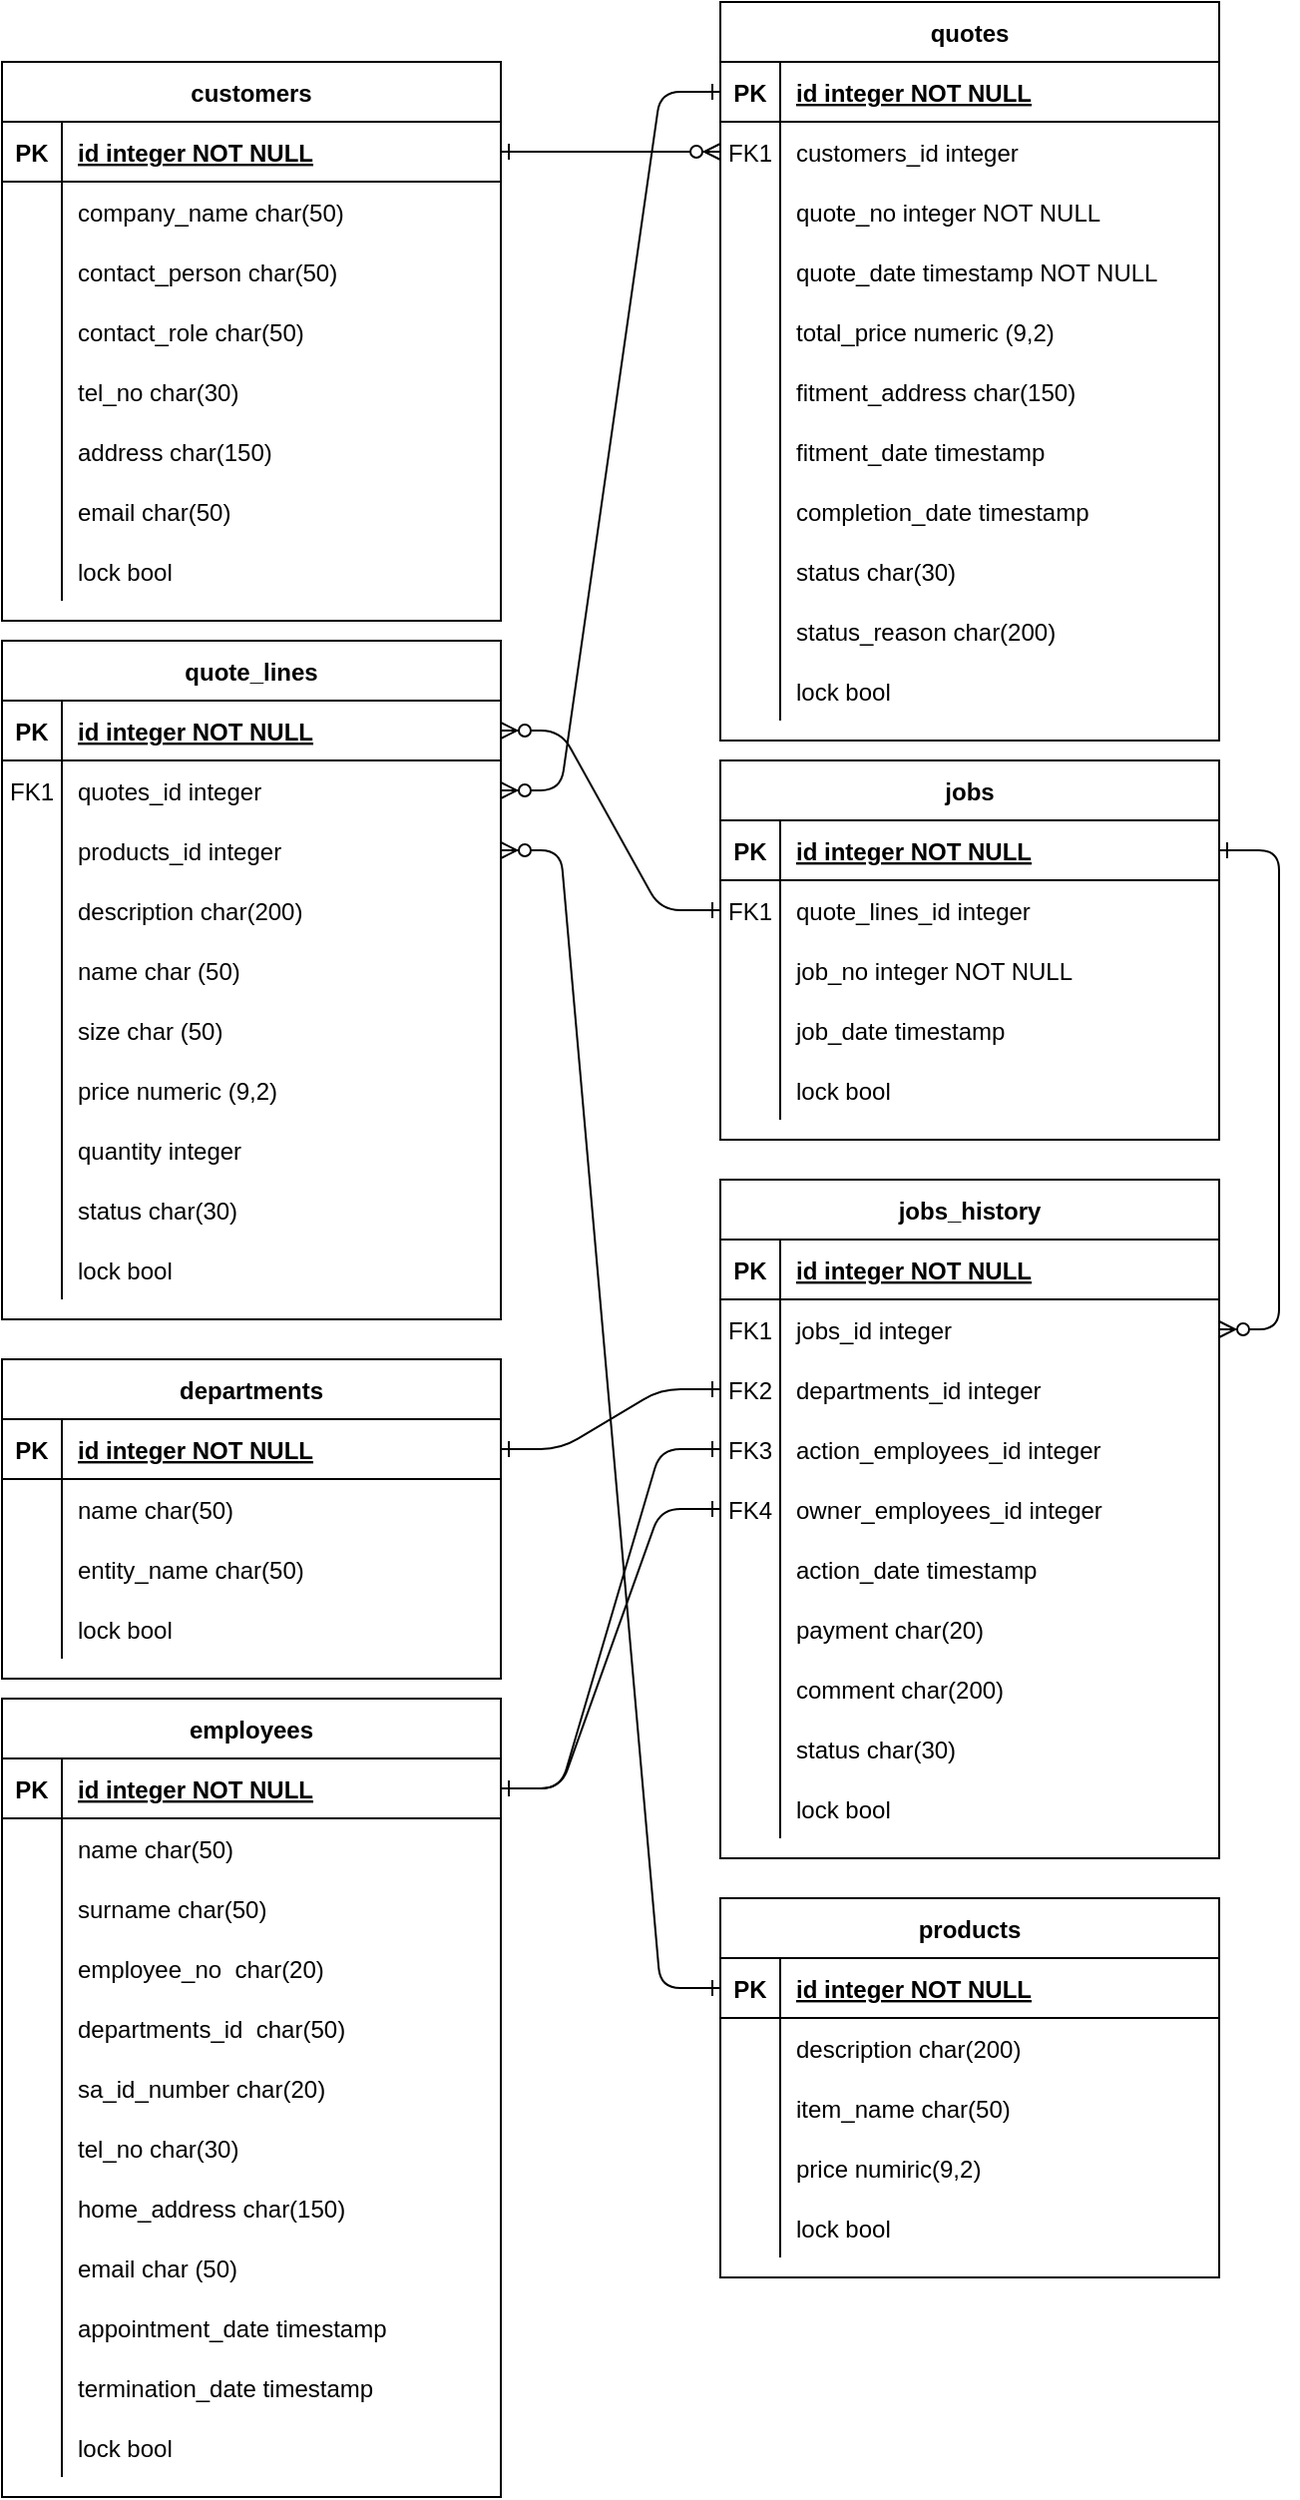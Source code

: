 <mxfile version="20.8.16" type="device"><diagram id="R2lEEEUBdFMjLlhIrx00" name="Page-1"><mxGraphModel dx="880" dy="1672" grid="1" gridSize="10" guides="1" tooltips="1" connect="1" arrows="1" fold="1" page="1" pageScale="1" pageWidth="850" pageHeight="1100" math="0" shadow="0" extFonts="Permanent Marker^https://fonts.googleapis.com/css?family=Permanent+Marker"><root><mxCell id="0"/><mxCell id="1" parent="0"/><mxCell id="C-vyLk0tnHw3VtMMgP7b-1" value="" style="edgeStyle=entityRelationEdgeStyle;endArrow=ERzeroToMany;startArrow=ERone;endFill=1;startFill=0;" parent="1" source="C-vyLk0tnHw3VtMMgP7b-24" target="C-vyLk0tnHw3VtMMgP7b-6" edge="1"><mxGeometry width="100" height="100" relative="1" as="geometry"><mxPoint x="340" y="720" as="sourcePoint"/><mxPoint x="440" y="620" as="targetPoint"/></mxGeometry></mxCell><mxCell id="C-vyLk0tnHw3VtMMgP7b-12" value="" style="edgeStyle=entityRelationEdgeStyle;endArrow=ERzeroToMany;startArrow=ERone;endFill=1;startFill=0;" parent="1" source="C-vyLk0tnHw3VtMMgP7b-3" target="C-vyLk0tnHw3VtMMgP7b-17" edge="1"><mxGeometry width="100" height="100" relative="1" as="geometry"><mxPoint x="400" y="180" as="sourcePoint"/><mxPoint x="460" y="205" as="targetPoint"/></mxGeometry></mxCell><mxCell id="C-vyLk0tnHw3VtMMgP7b-2" value="quotes" style="shape=table;startSize=30;container=1;collapsible=1;childLayout=tableLayout;fixedRows=1;rowLines=0;fontStyle=1;align=center;resizeLast=1;" parent="1" vertex="1"><mxGeometry x="400" y="-10" width="250" height="370" as="geometry"/></mxCell><mxCell id="C-vyLk0tnHw3VtMMgP7b-3" value="" style="shape=partialRectangle;collapsible=0;dropTarget=0;pointerEvents=0;fillColor=none;points=[[0,0.5],[1,0.5]];portConstraint=eastwest;top=0;left=0;right=0;bottom=1;" parent="C-vyLk0tnHw3VtMMgP7b-2" vertex="1"><mxGeometry y="30" width="250" height="30" as="geometry"/></mxCell><mxCell id="C-vyLk0tnHw3VtMMgP7b-4" value="PK" style="shape=partialRectangle;overflow=hidden;connectable=0;fillColor=none;top=0;left=0;bottom=0;right=0;fontStyle=1;" parent="C-vyLk0tnHw3VtMMgP7b-3" vertex="1"><mxGeometry width="30" height="30" as="geometry"><mxRectangle width="30" height="30" as="alternateBounds"/></mxGeometry></mxCell><mxCell id="C-vyLk0tnHw3VtMMgP7b-5" value="id integer NOT NULL " style="shape=partialRectangle;overflow=hidden;connectable=0;fillColor=none;top=0;left=0;bottom=0;right=0;align=left;spacingLeft=6;fontStyle=5;" parent="C-vyLk0tnHw3VtMMgP7b-3" vertex="1"><mxGeometry x="30" width="220" height="30" as="geometry"><mxRectangle width="220" height="30" as="alternateBounds"/></mxGeometry></mxCell><mxCell id="C-vyLk0tnHw3VtMMgP7b-6" value="" style="shape=partialRectangle;collapsible=0;dropTarget=0;pointerEvents=0;fillColor=none;points=[[0,0.5],[1,0.5]];portConstraint=eastwest;top=0;left=0;right=0;bottom=0;" parent="C-vyLk0tnHw3VtMMgP7b-2" vertex="1"><mxGeometry y="60" width="250" height="30" as="geometry"/></mxCell><mxCell id="C-vyLk0tnHw3VtMMgP7b-7" value="FK1" style="shape=partialRectangle;overflow=hidden;connectable=0;fillColor=none;top=0;left=0;bottom=0;right=0;" parent="C-vyLk0tnHw3VtMMgP7b-6" vertex="1"><mxGeometry width="30" height="30" as="geometry"><mxRectangle width="30" height="30" as="alternateBounds"/></mxGeometry></mxCell><mxCell id="C-vyLk0tnHw3VtMMgP7b-8" value="customers_id integer" style="shape=partialRectangle;overflow=hidden;connectable=0;fillColor=none;top=0;left=0;bottom=0;right=0;align=left;spacingLeft=6;" parent="C-vyLk0tnHw3VtMMgP7b-6" vertex="1"><mxGeometry x="30" width="220" height="30" as="geometry"><mxRectangle width="220" height="30" as="alternateBounds"/></mxGeometry></mxCell><mxCell id="jFoM1Kp_T9o5FJeB5pOE-1" style="shape=partialRectangle;collapsible=0;dropTarget=0;pointerEvents=0;fillColor=none;points=[[0,0.5],[1,0.5]];portConstraint=eastwest;top=0;left=0;right=0;bottom=0;" parent="C-vyLk0tnHw3VtMMgP7b-2" vertex="1"><mxGeometry y="90" width="250" height="30" as="geometry"/></mxCell><mxCell id="jFoM1Kp_T9o5FJeB5pOE-2" style="shape=partialRectangle;overflow=hidden;connectable=0;fillColor=none;top=0;left=0;bottom=0;right=0;" parent="jFoM1Kp_T9o5FJeB5pOE-1" vertex="1"><mxGeometry width="30" height="30" as="geometry"><mxRectangle width="30" height="30" as="alternateBounds"/></mxGeometry></mxCell><mxCell id="jFoM1Kp_T9o5FJeB5pOE-3" value="quote_no integer NOT NULL" style="shape=partialRectangle;overflow=hidden;connectable=0;fillColor=none;top=0;left=0;bottom=0;right=0;align=left;spacingLeft=6;" parent="jFoM1Kp_T9o5FJeB5pOE-1" vertex="1"><mxGeometry x="30" width="220" height="30" as="geometry"><mxRectangle width="220" height="30" as="alternateBounds"/></mxGeometry></mxCell><mxCell id="C-vyLk0tnHw3VtMMgP7b-9" value="" style="shape=partialRectangle;collapsible=0;dropTarget=0;pointerEvents=0;fillColor=none;points=[[0,0.5],[1,0.5]];portConstraint=eastwest;top=0;left=0;right=0;bottom=0;" parent="C-vyLk0tnHw3VtMMgP7b-2" vertex="1"><mxGeometry y="120" width="250" height="30" as="geometry"/></mxCell><mxCell id="C-vyLk0tnHw3VtMMgP7b-10" value="" style="shape=partialRectangle;overflow=hidden;connectable=0;fillColor=none;top=0;left=0;bottom=0;right=0;" parent="C-vyLk0tnHw3VtMMgP7b-9" vertex="1"><mxGeometry width="30" height="30" as="geometry"><mxRectangle width="30" height="30" as="alternateBounds"/></mxGeometry></mxCell><mxCell id="C-vyLk0tnHw3VtMMgP7b-11" value="quote_date timestamp NOT NULL" style="shape=partialRectangle;overflow=hidden;connectable=0;fillColor=none;top=0;left=0;bottom=0;right=0;align=left;spacingLeft=6;" parent="C-vyLk0tnHw3VtMMgP7b-9" vertex="1"><mxGeometry x="30" width="220" height="30" as="geometry"><mxRectangle width="220" height="30" as="alternateBounds"/></mxGeometry></mxCell><mxCell id="3TmfsBBcvM5YdhhJlk3C-30" style="shape=partialRectangle;collapsible=0;dropTarget=0;pointerEvents=0;fillColor=none;points=[[0,0.5],[1,0.5]];portConstraint=eastwest;top=0;left=0;right=0;bottom=0;" parent="C-vyLk0tnHw3VtMMgP7b-2" vertex="1"><mxGeometry y="150" width="250" height="30" as="geometry"/></mxCell><mxCell id="3TmfsBBcvM5YdhhJlk3C-31" style="shape=partialRectangle;overflow=hidden;connectable=0;fillColor=none;top=0;left=0;bottom=0;right=0;" parent="3TmfsBBcvM5YdhhJlk3C-30" vertex="1"><mxGeometry width="30" height="30" as="geometry"><mxRectangle width="30" height="30" as="alternateBounds"/></mxGeometry></mxCell><mxCell id="3TmfsBBcvM5YdhhJlk3C-32" value="total_price numeric (9,2)" style="shape=partialRectangle;overflow=hidden;connectable=0;fillColor=none;top=0;left=0;bottom=0;right=0;align=left;spacingLeft=6;" parent="3TmfsBBcvM5YdhhJlk3C-30" vertex="1"><mxGeometry x="30" width="220" height="30" as="geometry"><mxRectangle width="220" height="30" as="alternateBounds"/></mxGeometry></mxCell><mxCell id="FB1OPEg1ZuD9AnKeBbba-17" style="shape=partialRectangle;collapsible=0;dropTarget=0;pointerEvents=0;fillColor=none;points=[[0,0.5],[1,0.5]];portConstraint=eastwest;top=0;left=0;right=0;bottom=0;" parent="C-vyLk0tnHw3VtMMgP7b-2" vertex="1"><mxGeometry y="180" width="250" height="30" as="geometry"/></mxCell><mxCell id="FB1OPEg1ZuD9AnKeBbba-18" style="shape=partialRectangle;overflow=hidden;connectable=0;fillColor=none;top=0;left=0;bottom=0;right=0;" parent="FB1OPEg1ZuD9AnKeBbba-17" vertex="1"><mxGeometry width="30" height="30" as="geometry"><mxRectangle width="30" height="30" as="alternateBounds"/></mxGeometry></mxCell><mxCell id="FB1OPEg1ZuD9AnKeBbba-19" value="fitment_address char(150)" style="shape=partialRectangle;overflow=hidden;connectable=0;fillColor=none;top=0;left=0;bottom=0;right=0;align=left;spacingLeft=6;" parent="FB1OPEg1ZuD9AnKeBbba-17" vertex="1"><mxGeometry x="30" width="220" height="30" as="geometry"><mxRectangle width="220" height="30" as="alternateBounds"/></mxGeometry></mxCell><mxCell id="7Ay6dKPP_uWzEnjEHkC3-14" style="shape=partialRectangle;collapsible=0;dropTarget=0;pointerEvents=0;fillColor=none;points=[[0,0.5],[1,0.5]];portConstraint=eastwest;top=0;left=0;right=0;bottom=0;" parent="C-vyLk0tnHw3VtMMgP7b-2" vertex="1"><mxGeometry y="210" width="250" height="30" as="geometry"/></mxCell><mxCell id="7Ay6dKPP_uWzEnjEHkC3-15" style="shape=partialRectangle;overflow=hidden;connectable=0;fillColor=none;top=0;left=0;bottom=0;right=0;" parent="7Ay6dKPP_uWzEnjEHkC3-14" vertex="1"><mxGeometry width="30" height="30" as="geometry"><mxRectangle width="30" height="30" as="alternateBounds"/></mxGeometry></mxCell><mxCell id="7Ay6dKPP_uWzEnjEHkC3-16" style="shape=partialRectangle;overflow=hidden;connectable=0;fillColor=none;top=0;left=0;bottom=0;right=0;align=left;spacingLeft=6;" parent="7Ay6dKPP_uWzEnjEHkC3-14" vertex="1"><mxGeometry x="30" width="220" height="30" as="geometry"><mxRectangle width="220" height="30" as="alternateBounds"/></mxGeometry></mxCell><mxCell id="FB1OPEg1ZuD9AnKeBbba-23" style="shape=partialRectangle;collapsible=0;dropTarget=0;pointerEvents=0;fillColor=none;points=[[0,0.5],[1,0.5]];portConstraint=eastwest;top=0;left=0;right=0;bottom=0;" parent="C-vyLk0tnHw3VtMMgP7b-2" vertex="1"><mxGeometry y="240" width="250" height="30" as="geometry"/></mxCell><mxCell id="FB1OPEg1ZuD9AnKeBbba-24" style="shape=partialRectangle;overflow=hidden;connectable=0;fillColor=none;top=0;left=0;bottom=0;right=0;" parent="FB1OPEg1ZuD9AnKeBbba-23" vertex="1"><mxGeometry width="30" height="30" as="geometry"><mxRectangle width="30" height="30" as="alternateBounds"/></mxGeometry></mxCell><mxCell id="FB1OPEg1ZuD9AnKeBbba-25" value="completion_date timestamp" style="shape=partialRectangle;overflow=hidden;connectable=0;fillColor=none;top=0;left=0;bottom=0;right=0;align=left;spacingLeft=6;" parent="FB1OPEg1ZuD9AnKeBbba-23" vertex="1"><mxGeometry x="30" width="220" height="30" as="geometry"><mxRectangle width="220" height="30" as="alternateBounds"/></mxGeometry></mxCell><mxCell id="3TmfsBBcvM5YdhhJlk3C-33" style="shape=partialRectangle;collapsible=0;dropTarget=0;pointerEvents=0;fillColor=none;points=[[0,0.5],[1,0.5]];portConstraint=eastwest;top=0;left=0;right=0;bottom=0;" parent="C-vyLk0tnHw3VtMMgP7b-2" vertex="1"><mxGeometry y="270" width="250" height="30" as="geometry"/></mxCell><mxCell id="3TmfsBBcvM5YdhhJlk3C-34" style="shape=partialRectangle;overflow=hidden;connectable=0;fillColor=none;top=0;left=0;bottom=0;right=0;" parent="3TmfsBBcvM5YdhhJlk3C-33" vertex="1"><mxGeometry width="30" height="30" as="geometry"><mxRectangle width="30" height="30" as="alternateBounds"/></mxGeometry></mxCell><mxCell id="3TmfsBBcvM5YdhhJlk3C-35" value="status char(30)" style="shape=partialRectangle;overflow=hidden;connectable=0;fillColor=none;top=0;left=0;bottom=0;right=0;align=left;spacingLeft=6;" parent="3TmfsBBcvM5YdhhJlk3C-33" vertex="1"><mxGeometry x="30" width="220" height="30" as="geometry"><mxRectangle width="220" height="30" as="alternateBounds"/></mxGeometry></mxCell><mxCell id="en87KLeKevSdw_1rNjUk-1" style="shape=partialRectangle;collapsible=0;dropTarget=0;pointerEvents=0;fillColor=none;points=[[0,0.5],[1,0.5]];portConstraint=eastwest;top=0;left=0;right=0;bottom=0;" parent="C-vyLk0tnHw3VtMMgP7b-2" vertex="1"><mxGeometry y="300" width="250" height="30" as="geometry"/></mxCell><mxCell id="en87KLeKevSdw_1rNjUk-2" style="shape=partialRectangle;overflow=hidden;connectable=0;fillColor=none;top=0;left=0;bottom=0;right=0;" parent="en87KLeKevSdw_1rNjUk-1" vertex="1"><mxGeometry width="30" height="30" as="geometry"><mxRectangle width="30" height="30" as="alternateBounds"/></mxGeometry></mxCell><mxCell id="en87KLeKevSdw_1rNjUk-3" value="status_reason char(200)" style="shape=partialRectangle;overflow=hidden;connectable=0;fillColor=none;top=0;left=0;bottom=0;right=0;align=left;spacingLeft=6;" parent="en87KLeKevSdw_1rNjUk-1" vertex="1"><mxGeometry x="30" width="220" height="30" as="geometry"><mxRectangle width="220" height="30" as="alternateBounds"/></mxGeometry></mxCell><mxCell id="zaKLfYlZfNqQEXxlXP6B-1" style="shape=partialRectangle;collapsible=0;dropTarget=0;pointerEvents=0;fillColor=none;points=[[0,0.5],[1,0.5]];portConstraint=eastwest;top=0;left=0;right=0;bottom=0;" parent="C-vyLk0tnHw3VtMMgP7b-2" vertex="1"><mxGeometry y="330" width="250" height="30" as="geometry"/></mxCell><mxCell id="zaKLfYlZfNqQEXxlXP6B-2" style="shape=partialRectangle;overflow=hidden;connectable=0;fillColor=none;top=0;left=0;bottom=0;right=0;" parent="zaKLfYlZfNqQEXxlXP6B-1" vertex="1"><mxGeometry width="30" height="30" as="geometry"><mxRectangle width="30" height="30" as="alternateBounds"/></mxGeometry></mxCell><mxCell id="zaKLfYlZfNqQEXxlXP6B-3" value="lock bool" style="shape=partialRectangle;overflow=hidden;connectable=0;fillColor=none;top=0;left=0;bottom=0;right=0;align=left;spacingLeft=6;" parent="zaKLfYlZfNqQEXxlXP6B-1" vertex="1"><mxGeometry x="30" width="220" height="30" as="geometry"><mxRectangle width="220" height="30" as="alternateBounds"/></mxGeometry></mxCell><mxCell id="C-vyLk0tnHw3VtMMgP7b-13" value="quote_lines" style="shape=table;startSize=30;container=1;collapsible=1;childLayout=tableLayout;fixedRows=1;rowLines=0;fontStyle=1;align=center;resizeLast=1;" parent="1" vertex="1"><mxGeometry x="40" y="310" width="250" height="340" as="geometry"/></mxCell><mxCell id="C-vyLk0tnHw3VtMMgP7b-14" value="" style="shape=partialRectangle;collapsible=0;dropTarget=0;pointerEvents=0;fillColor=none;points=[[0,0.5],[1,0.5]];portConstraint=eastwest;top=0;left=0;right=0;bottom=1;" parent="C-vyLk0tnHw3VtMMgP7b-13" vertex="1"><mxGeometry y="30" width="250" height="30" as="geometry"/></mxCell><mxCell id="C-vyLk0tnHw3VtMMgP7b-15" value="PK" style="shape=partialRectangle;overflow=hidden;connectable=0;fillColor=none;top=0;left=0;bottom=0;right=0;fontStyle=1;" parent="C-vyLk0tnHw3VtMMgP7b-14" vertex="1"><mxGeometry width="30" height="30" as="geometry"><mxRectangle width="30" height="30" as="alternateBounds"/></mxGeometry></mxCell><mxCell id="C-vyLk0tnHw3VtMMgP7b-16" value="id integer NOT NULL " style="shape=partialRectangle;overflow=hidden;connectable=0;fillColor=none;top=0;left=0;bottom=0;right=0;align=left;spacingLeft=6;fontStyle=5;" parent="C-vyLk0tnHw3VtMMgP7b-14" vertex="1"><mxGeometry x="30" width="220" height="30" as="geometry"><mxRectangle width="220" height="30" as="alternateBounds"/></mxGeometry></mxCell><mxCell id="C-vyLk0tnHw3VtMMgP7b-17" value="" style="shape=partialRectangle;collapsible=0;dropTarget=0;pointerEvents=0;fillColor=none;points=[[0,0.5],[1,0.5]];portConstraint=eastwest;top=0;left=0;right=0;bottom=0;" parent="C-vyLk0tnHw3VtMMgP7b-13" vertex="1"><mxGeometry y="60" width="250" height="30" as="geometry"/></mxCell><mxCell id="C-vyLk0tnHw3VtMMgP7b-18" value="FK1" style="shape=partialRectangle;overflow=hidden;connectable=0;fillColor=none;top=0;left=0;bottom=0;right=0;" parent="C-vyLk0tnHw3VtMMgP7b-17" vertex="1"><mxGeometry width="30" height="30" as="geometry"><mxRectangle width="30" height="30" as="alternateBounds"/></mxGeometry></mxCell><mxCell id="C-vyLk0tnHw3VtMMgP7b-19" value="quotes_id integer" style="shape=partialRectangle;overflow=hidden;connectable=0;fillColor=none;top=0;left=0;bottom=0;right=0;align=left;spacingLeft=6;" parent="C-vyLk0tnHw3VtMMgP7b-17" vertex="1"><mxGeometry x="30" width="220" height="30" as="geometry"><mxRectangle width="220" height="30" as="alternateBounds"/></mxGeometry></mxCell><mxCell id="FB1OPEg1ZuD9AnKeBbba-34" style="shape=partialRectangle;collapsible=0;dropTarget=0;pointerEvents=0;fillColor=none;points=[[0,0.5],[1,0.5]];portConstraint=eastwest;top=0;left=0;right=0;bottom=0;" parent="C-vyLk0tnHw3VtMMgP7b-13" vertex="1"><mxGeometry y="90" width="250" height="30" as="geometry"/></mxCell><mxCell id="FB1OPEg1ZuD9AnKeBbba-35" style="shape=partialRectangle;overflow=hidden;connectable=0;fillColor=none;top=0;left=0;bottom=0;right=0;" parent="FB1OPEg1ZuD9AnKeBbba-34" vertex="1"><mxGeometry width="30" height="30" as="geometry"><mxRectangle width="30" height="30" as="alternateBounds"/></mxGeometry></mxCell><mxCell id="FB1OPEg1ZuD9AnKeBbba-36" value="products_id integer" style="shape=partialRectangle;overflow=hidden;connectable=0;fillColor=none;top=0;left=0;bottom=0;right=0;align=left;spacingLeft=6;" parent="FB1OPEg1ZuD9AnKeBbba-34" vertex="1"><mxGeometry x="30" width="220" height="30" as="geometry"><mxRectangle width="220" height="30" as="alternateBounds"/></mxGeometry></mxCell><mxCell id="C-vyLk0tnHw3VtMMgP7b-20" value="" style="shape=partialRectangle;collapsible=0;dropTarget=0;pointerEvents=0;fillColor=none;points=[[0,0.5],[1,0.5]];portConstraint=eastwest;top=0;left=0;right=0;bottom=0;" parent="C-vyLk0tnHw3VtMMgP7b-13" vertex="1"><mxGeometry y="120" width="250" height="30" as="geometry"/></mxCell><mxCell id="C-vyLk0tnHw3VtMMgP7b-21" value="" style="shape=partialRectangle;overflow=hidden;connectable=0;fillColor=none;top=0;left=0;bottom=0;right=0;" parent="C-vyLk0tnHw3VtMMgP7b-20" vertex="1"><mxGeometry width="30" height="30" as="geometry"><mxRectangle width="30" height="30" as="alternateBounds"/></mxGeometry></mxCell><mxCell id="C-vyLk0tnHw3VtMMgP7b-22" value="description char(200)" style="shape=partialRectangle;overflow=hidden;connectable=0;fillColor=none;top=0;left=0;bottom=0;right=0;align=left;spacingLeft=6;" parent="C-vyLk0tnHw3VtMMgP7b-20" vertex="1"><mxGeometry x="30" width="220" height="30" as="geometry"><mxRectangle width="220" height="30" as="alternateBounds"/></mxGeometry></mxCell><mxCell id="sXZGP4VxwCqQMfTTvOOL-1" style="shape=partialRectangle;collapsible=0;dropTarget=0;pointerEvents=0;fillColor=none;points=[[0,0.5],[1,0.5]];portConstraint=eastwest;top=0;left=0;right=0;bottom=0;" parent="C-vyLk0tnHw3VtMMgP7b-13" vertex="1"><mxGeometry y="150" width="250" height="30" as="geometry"/></mxCell><mxCell id="sXZGP4VxwCqQMfTTvOOL-2" style="shape=partialRectangle;overflow=hidden;connectable=0;fillColor=none;top=0;left=0;bottom=0;right=0;" parent="sXZGP4VxwCqQMfTTvOOL-1" vertex="1"><mxGeometry width="30" height="30" as="geometry"><mxRectangle width="30" height="30" as="alternateBounds"/></mxGeometry></mxCell><mxCell id="sXZGP4VxwCqQMfTTvOOL-3" value="name char (50)" style="shape=partialRectangle;overflow=hidden;connectable=0;fillColor=none;top=0;left=0;bottom=0;right=0;align=left;spacingLeft=6;" parent="sXZGP4VxwCqQMfTTvOOL-1" vertex="1"><mxGeometry x="30" width="220" height="30" as="geometry"><mxRectangle width="220" height="30" as="alternateBounds"/></mxGeometry></mxCell><mxCell id="sXZGP4VxwCqQMfTTvOOL-4" style="shape=partialRectangle;collapsible=0;dropTarget=0;pointerEvents=0;fillColor=none;points=[[0,0.5],[1,0.5]];portConstraint=eastwest;top=0;left=0;right=0;bottom=0;" parent="C-vyLk0tnHw3VtMMgP7b-13" vertex="1"><mxGeometry y="180" width="250" height="30" as="geometry"/></mxCell><mxCell id="sXZGP4VxwCqQMfTTvOOL-5" style="shape=partialRectangle;overflow=hidden;connectable=0;fillColor=none;top=0;left=0;bottom=0;right=0;" parent="sXZGP4VxwCqQMfTTvOOL-4" vertex="1"><mxGeometry width="30" height="30" as="geometry"><mxRectangle width="30" height="30" as="alternateBounds"/></mxGeometry></mxCell><mxCell id="sXZGP4VxwCqQMfTTvOOL-6" value="size char (50)" style="shape=partialRectangle;overflow=hidden;connectable=0;fillColor=none;top=0;left=0;bottom=0;right=0;align=left;spacingLeft=6;" parent="sXZGP4VxwCqQMfTTvOOL-4" vertex="1"><mxGeometry x="30" width="220" height="30" as="geometry"><mxRectangle width="220" height="30" as="alternateBounds"/></mxGeometry></mxCell><mxCell id="3TmfsBBcvM5YdhhJlk3C-36" style="shape=partialRectangle;collapsible=0;dropTarget=0;pointerEvents=0;fillColor=none;points=[[0,0.5],[1,0.5]];portConstraint=eastwest;top=0;left=0;right=0;bottom=0;" parent="C-vyLk0tnHw3VtMMgP7b-13" vertex="1"><mxGeometry y="210" width="250" height="30" as="geometry"/></mxCell><mxCell id="3TmfsBBcvM5YdhhJlk3C-37" style="shape=partialRectangle;overflow=hidden;connectable=0;fillColor=none;top=0;left=0;bottom=0;right=0;" parent="3TmfsBBcvM5YdhhJlk3C-36" vertex="1"><mxGeometry width="30" height="30" as="geometry"><mxRectangle width="30" height="30" as="alternateBounds"/></mxGeometry></mxCell><mxCell id="3TmfsBBcvM5YdhhJlk3C-38" value="price numeric (9,2)" style="shape=partialRectangle;overflow=hidden;connectable=0;fillColor=none;top=0;left=0;bottom=0;right=0;align=left;spacingLeft=6;" parent="3TmfsBBcvM5YdhhJlk3C-36" vertex="1"><mxGeometry x="30" width="220" height="30" as="geometry"><mxRectangle width="220" height="30" as="alternateBounds"/></mxGeometry></mxCell><mxCell id="3TmfsBBcvM5YdhhJlk3C-39" style="shape=partialRectangle;collapsible=0;dropTarget=0;pointerEvents=0;fillColor=none;points=[[0,0.5],[1,0.5]];portConstraint=eastwest;top=0;left=0;right=0;bottom=0;" parent="C-vyLk0tnHw3VtMMgP7b-13" vertex="1"><mxGeometry y="240" width="250" height="30" as="geometry"/></mxCell><mxCell id="3TmfsBBcvM5YdhhJlk3C-40" style="shape=partialRectangle;overflow=hidden;connectable=0;fillColor=none;top=0;left=0;bottom=0;right=0;" parent="3TmfsBBcvM5YdhhJlk3C-39" vertex="1"><mxGeometry width="30" height="30" as="geometry"><mxRectangle width="30" height="30" as="alternateBounds"/></mxGeometry></mxCell><mxCell id="3TmfsBBcvM5YdhhJlk3C-41" value="quantity integer" style="shape=partialRectangle;overflow=hidden;connectable=0;fillColor=none;top=0;left=0;bottom=0;right=0;align=left;spacingLeft=6;" parent="3TmfsBBcvM5YdhhJlk3C-39" vertex="1"><mxGeometry x="30" width="220" height="30" as="geometry"><mxRectangle width="220" height="30" as="alternateBounds"/></mxGeometry></mxCell><mxCell id="3TmfsBBcvM5YdhhJlk3C-42" style="shape=partialRectangle;collapsible=0;dropTarget=0;pointerEvents=0;fillColor=none;points=[[0,0.5],[1,0.5]];portConstraint=eastwest;top=0;left=0;right=0;bottom=0;" parent="C-vyLk0tnHw3VtMMgP7b-13" vertex="1"><mxGeometry y="270" width="250" height="30" as="geometry"/></mxCell><mxCell id="3TmfsBBcvM5YdhhJlk3C-43" style="shape=partialRectangle;overflow=hidden;connectable=0;fillColor=none;top=0;left=0;bottom=0;right=0;" parent="3TmfsBBcvM5YdhhJlk3C-42" vertex="1"><mxGeometry width="30" height="30" as="geometry"><mxRectangle width="30" height="30" as="alternateBounds"/></mxGeometry></mxCell><mxCell id="3TmfsBBcvM5YdhhJlk3C-44" value="status char(30)" style="shape=partialRectangle;overflow=hidden;connectable=0;fillColor=none;top=0;left=0;bottom=0;right=0;align=left;spacingLeft=6;" parent="3TmfsBBcvM5YdhhJlk3C-42" vertex="1"><mxGeometry x="30" width="220" height="30" as="geometry"><mxRectangle width="220" height="30" as="alternateBounds"/></mxGeometry></mxCell><mxCell id="H_7WY91DjGlXR6KQ7gul-1" style="shape=partialRectangle;collapsible=0;dropTarget=0;pointerEvents=0;fillColor=none;points=[[0,0.5],[1,0.5]];portConstraint=eastwest;top=0;left=0;right=0;bottom=0;" parent="C-vyLk0tnHw3VtMMgP7b-13" vertex="1"><mxGeometry y="300" width="250" height="30" as="geometry"/></mxCell><mxCell id="H_7WY91DjGlXR6KQ7gul-2" style="shape=partialRectangle;overflow=hidden;connectable=0;fillColor=none;top=0;left=0;bottom=0;right=0;" parent="H_7WY91DjGlXR6KQ7gul-1" vertex="1"><mxGeometry width="30" height="30" as="geometry"><mxRectangle width="30" height="30" as="alternateBounds"/></mxGeometry></mxCell><mxCell id="H_7WY91DjGlXR6KQ7gul-3" value="lock bool" style="shape=partialRectangle;overflow=hidden;connectable=0;fillColor=none;top=0;left=0;bottom=0;right=0;align=left;spacingLeft=6;" parent="H_7WY91DjGlXR6KQ7gul-1" vertex="1"><mxGeometry x="30" width="220" height="30" as="geometry"><mxRectangle width="220" height="30" as="alternateBounds"/></mxGeometry></mxCell><mxCell id="C-vyLk0tnHw3VtMMgP7b-23" value="customers" style="shape=table;startSize=30;container=1;collapsible=1;childLayout=tableLayout;fixedRows=1;rowLines=0;fontStyle=1;align=center;resizeLast=1;" parent="1" vertex="1"><mxGeometry x="40" y="20" width="250" height="280" as="geometry"/></mxCell><mxCell id="C-vyLk0tnHw3VtMMgP7b-24" value="" style="shape=partialRectangle;collapsible=0;dropTarget=0;pointerEvents=0;fillColor=none;points=[[0,0.5],[1,0.5]];portConstraint=eastwest;top=0;left=0;right=0;bottom=1;" parent="C-vyLk0tnHw3VtMMgP7b-23" vertex="1"><mxGeometry y="30" width="250" height="30" as="geometry"/></mxCell><mxCell id="C-vyLk0tnHw3VtMMgP7b-25" value="PK" style="shape=partialRectangle;overflow=hidden;connectable=0;fillColor=none;top=0;left=0;bottom=0;right=0;fontStyle=1;" parent="C-vyLk0tnHw3VtMMgP7b-24" vertex="1"><mxGeometry width="30" height="30" as="geometry"><mxRectangle width="30" height="30" as="alternateBounds"/></mxGeometry></mxCell><mxCell id="C-vyLk0tnHw3VtMMgP7b-26" value="id integer NOT NULL " style="shape=partialRectangle;overflow=hidden;connectable=0;fillColor=none;top=0;left=0;bottom=0;right=0;align=left;spacingLeft=6;fontStyle=5;" parent="C-vyLk0tnHw3VtMMgP7b-24" vertex="1"><mxGeometry x="30" width="220" height="30" as="geometry"><mxRectangle width="220" height="30" as="alternateBounds"/></mxGeometry></mxCell><mxCell id="C-vyLk0tnHw3VtMMgP7b-27" value="" style="shape=partialRectangle;collapsible=0;dropTarget=0;pointerEvents=0;fillColor=none;points=[[0,0.5],[1,0.5]];portConstraint=eastwest;top=0;left=0;right=0;bottom=0;" parent="C-vyLk0tnHw3VtMMgP7b-23" vertex="1"><mxGeometry y="60" width="250" height="30" as="geometry"/></mxCell><mxCell id="C-vyLk0tnHw3VtMMgP7b-28" value="" style="shape=partialRectangle;overflow=hidden;connectable=0;fillColor=none;top=0;left=0;bottom=0;right=0;" parent="C-vyLk0tnHw3VtMMgP7b-27" vertex="1"><mxGeometry width="30" height="30" as="geometry"><mxRectangle width="30" height="30" as="alternateBounds"/></mxGeometry></mxCell><mxCell id="C-vyLk0tnHw3VtMMgP7b-29" value="company_name char(50)" style="shape=partialRectangle;overflow=hidden;connectable=0;fillColor=none;top=0;left=0;bottom=0;right=0;align=left;spacingLeft=6;" parent="C-vyLk0tnHw3VtMMgP7b-27" vertex="1"><mxGeometry x="30" width="220" height="30" as="geometry"><mxRectangle width="220" height="30" as="alternateBounds"/></mxGeometry></mxCell><mxCell id="7Ay6dKPP_uWzEnjEHkC3-1" style="shape=partialRectangle;collapsible=0;dropTarget=0;pointerEvents=0;fillColor=none;points=[[0,0.5],[1,0.5]];portConstraint=eastwest;top=0;left=0;right=0;bottom=0;" parent="C-vyLk0tnHw3VtMMgP7b-23" vertex="1"><mxGeometry y="90" width="250" height="30" as="geometry"/></mxCell><mxCell id="7Ay6dKPP_uWzEnjEHkC3-2" style="shape=partialRectangle;overflow=hidden;connectable=0;fillColor=none;top=0;left=0;bottom=0;right=0;" parent="7Ay6dKPP_uWzEnjEHkC3-1" vertex="1"><mxGeometry width="30" height="30" as="geometry"><mxRectangle width="30" height="30" as="alternateBounds"/></mxGeometry></mxCell><mxCell id="7Ay6dKPP_uWzEnjEHkC3-3" value="contact_person char(50)" style="shape=partialRectangle;overflow=hidden;connectable=0;fillColor=none;top=0;left=0;bottom=0;right=0;align=left;spacingLeft=6;" parent="7Ay6dKPP_uWzEnjEHkC3-1" vertex="1"><mxGeometry x="30" width="220" height="30" as="geometry"><mxRectangle width="220" height="30" as="alternateBounds"/></mxGeometry></mxCell><mxCell id="7Ay6dKPP_uWzEnjEHkC3-4" style="shape=partialRectangle;collapsible=0;dropTarget=0;pointerEvents=0;fillColor=none;points=[[0,0.5],[1,0.5]];portConstraint=eastwest;top=0;left=0;right=0;bottom=0;" parent="C-vyLk0tnHw3VtMMgP7b-23" vertex="1"><mxGeometry y="120" width="250" height="30" as="geometry"/></mxCell><mxCell id="7Ay6dKPP_uWzEnjEHkC3-5" style="shape=partialRectangle;overflow=hidden;connectable=0;fillColor=none;top=0;left=0;bottom=0;right=0;" parent="7Ay6dKPP_uWzEnjEHkC3-4" vertex="1"><mxGeometry width="30" height="30" as="geometry"><mxRectangle width="30" height="30" as="alternateBounds"/></mxGeometry></mxCell><mxCell id="7Ay6dKPP_uWzEnjEHkC3-6" value="contact_role char(50)" style="shape=partialRectangle;overflow=hidden;connectable=0;fillColor=none;top=0;left=0;bottom=0;right=0;align=left;spacingLeft=6;" parent="7Ay6dKPP_uWzEnjEHkC3-4" vertex="1"><mxGeometry x="30" width="220" height="30" as="geometry"><mxRectangle width="220" height="30" as="alternateBounds"/></mxGeometry></mxCell><mxCell id="3TmfsBBcvM5YdhhJlk3C-21" style="shape=partialRectangle;collapsible=0;dropTarget=0;pointerEvents=0;fillColor=none;points=[[0,0.5],[1,0.5]];portConstraint=eastwest;top=0;left=0;right=0;bottom=0;" parent="C-vyLk0tnHw3VtMMgP7b-23" vertex="1"><mxGeometry y="150" width="250" height="30" as="geometry"/></mxCell><mxCell id="3TmfsBBcvM5YdhhJlk3C-22" style="shape=partialRectangle;overflow=hidden;connectable=0;fillColor=none;top=0;left=0;bottom=0;right=0;" parent="3TmfsBBcvM5YdhhJlk3C-21" vertex="1"><mxGeometry width="30" height="30" as="geometry"><mxRectangle width="30" height="30" as="alternateBounds"/></mxGeometry></mxCell><mxCell id="3TmfsBBcvM5YdhhJlk3C-23" value="tel_no char(30) " style="shape=partialRectangle;overflow=hidden;connectable=0;fillColor=none;top=0;left=0;bottom=0;right=0;align=left;spacingLeft=6;" parent="3TmfsBBcvM5YdhhJlk3C-21" vertex="1"><mxGeometry x="30" width="220" height="30" as="geometry"><mxRectangle width="220" height="30" as="alternateBounds"/></mxGeometry></mxCell><mxCell id="3TmfsBBcvM5YdhhJlk3C-24" style="shape=partialRectangle;collapsible=0;dropTarget=0;pointerEvents=0;fillColor=none;points=[[0,0.5],[1,0.5]];portConstraint=eastwest;top=0;left=0;right=0;bottom=0;" parent="C-vyLk0tnHw3VtMMgP7b-23" vertex="1"><mxGeometry y="180" width="250" height="30" as="geometry"/></mxCell><mxCell id="3TmfsBBcvM5YdhhJlk3C-25" style="shape=partialRectangle;overflow=hidden;connectable=0;fillColor=none;top=0;left=0;bottom=0;right=0;" parent="3TmfsBBcvM5YdhhJlk3C-24" vertex="1"><mxGeometry width="30" height="30" as="geometry"><mxRectangle width="30" height="30" as="alternateBounds"/></mxGeometry></mxCell><mxCell id="3TmfsBBcvM5YdhhJlk3C-26" value="address char(150)" style="shape=partialRectangle;overflow=hidden;connectable=0;fillColor=none;top=0;left=0;bottom=0;right=0;align=left;spacingLeft=6;" parent="3TmfsBBcvM5YdhhJlk3C-24" vertex="1"><mxGeometry x="30" width="220" height="30" as="geometry"><mxRectangle width="220" height="30" as="alternateBounds"/></mxGeometry></mxCell><mxCell id="3TmfsBBcvM5YdhhJlk3C-27" style="shape=partialRectangle;collapsible=0;dropTarget=0;pointerEvents=0;fillColor=none;points=[[0,0.5],[1,0.5]];portConstraint=eastwest;top=0;left=0;right=0;bottom=0;" parent="C-vyLk0tnHw3VtMMgP7b-23" vertex="1"><mxGeometry y="210" width="250" height="30" as="geometry"/></mxCell><mxCell id="3TmfsBBcvM5YdhhJlk3C-28" style="shape=partialRectangle;overflow=hidden;connectable=0;fillColor=none;top=0;left=0;bottom=0;right=0;" parent="3TmfsBBcvM5YdhhJlk3C-27" vertex="1"><mxGeometry width="30" height="30" as="geometry"><mxRectangle width="30" height="30" as="alternateBounds"/></mxGeometry></mxCell><mxCell id="3TmfsBBcvM5YdhhJlk3C-29" value="email char(50)" style="shape=partialRectangle;overflow=hidden;connectable=0;fillColor=none;top=0;left=0;bottom=0;right=0;align=left;spacingLeft=6;" parent="3TmfsBBcvM5YdhhJlk3C-27" vertex="1"><mxGeometry x="30" width="220" height="30" as="geometry"><mxRectangle width="220" height="30" as="alternateBounds"/></mxGeometry></mxCell><mxCell id="1XkcZois5Ievd6IAJ_b_-1" style="shape=partialRectangle;collapsible=0;dropTarget=0;pointerEvents=0;fillColor=none;points=[[0,0.5],[1,0.5]];portConstraint=eastwest;top=0;left=0;right=0;bottom=0;" parent="C-vyLk0tnHw3VtMMgP7b-23" vertex="1"><mxGeometry y="240" width="250" height="30" as="geometry"/></mxCell><mxCell id="1XkcZois5Ievd6IAJ_b_-2" style="shape=partialRectangle;overflow=hidden;connectable=0;fillColor=none;top=0;left=0;bottom=0;right=0;" parent="1XkcZois5Ievd6IAJ_b_-1" vertex="1"><mxGeometry width="30" height="30" as="geometry"><mxRectangle width="30" height="30" as="alternateBounds"/></mxGeometry></mxCell><mxCell id="1XkcZois5Ievd6IAJ_b_-3" value="lock bool" style="shape=partialRectangle;overflow=hidden;connectable=0;fillColor=none;top=0;left=0;bottom=0;right=0;align=left;spacingLeft=6;" parent="1XkcZois5Ievd6IAJ_b_-1" vertex="1"><mxGeometry x="30" width="220" height="30" as="geometry"><mxRectangle width="220" height="30" as="alternateBounds"/></mxGeometry></mxCell><mxCell id="3TmfsBBcvM5YdhhJlk3C-1" value="jobs" style="shape=table;startSize=30;container=1;collapsible=1;childLayout=tableLayout;fixedRows=1;rowLines=0;fontStyle=1;align=center;resizeLast=1;" parent="1" vertex="1"><mxGeometry x="400" y="370" width="250" height="190" as="geometry"/></mxCell><mxCell id="3TmfsBBcvM5YdhhJlk3C-2" value="" style="shape=partialRectangle;collapsible=0;dropTarget=0;pointerEvents=0;fillColor=none;points=[[0,0.5],[1,0.5]];portConstraint=eastwest;top=0;left=0;right=0;bottom=1;" parent="3TmfsBBcvM5YdhhJlk3C-1" vertex="1"><mxGeometry y="30" width="250" height="30" as="geometry"/></mxCell><mxCell id="3TmfsBBcvM5YdhhJlk3C-3" value="PK" style="shape=partialRectangle;overflow=hidden;connectable=0;fillColor=none;top=0;left=0;bottom=0;right=0;fontStyle=1;" parent="3TmfsBBcvM5YdhhJlk3C-2" vertex="1"><mxGeometry width="30" height="30" as="geometry"><mxRectangle width="30" height="30" as="alternateBounds"/></mxGeometry></mxCell><mxCell id="3TmfsBBcvM5YdhhJlk3C-4" value="id integer NOT NULL " style="shape=partialRectangle;overflow=hidden;connectable=0;fillColor=none;top=0;left=0;bottom=0;right=0;align=left;spacingLeft=6;fontStyle=5;" parent="3TmfsBBcvM5YdhhJlk3C-2" vertex="1"><mxGeometry x="30" width="220" height="30" as="geometry"><mxRectangle width="220" height="30" as="alternateBounds"/></mxGeometry></mxCell><mxCell id="3TmfsBBcvM5YdhhJlk3C-5" value="" style="shape=partialRectangle;collapsible=0;dropTarget=0;pointerEvents=0;fillColor=none;points=[[0,0.5],[1,0.5]];portConstraint=eastwest;top=0;left=0;right=0;bottom=0;" parent="3TmfsBBcvM5YdhhJlk3C-1" vertex="1"><mxGeometry y="60" width="250" height="30" as="geometry"/></mxCell><mxCell id="3TmfsBBcvM5YdhhJlk3C-6" value="FK1" style="shape=partialRectangle;overflow=hidden;connectable=0;fillColor=none;top=0;left=0;bottom=0;right=0;" parent="3TmfsBBcvM5YdhhJlk3C-5" vertex="1"><mxGeometry width="30" height="30" as="geometry"><mxRectangle width="30" height="30" as="alternateBounds"/></mxGeometry></mxCell><mxCell id="3TmfsBBcvM5YdhhJlk3C-7" value="quote_lines_id integer" style="shape=partialRectangle;overflow=hidden;connectable=0;fillColor=none;top=0;left=0;bottom=0;right=0;align=left;spacingLeft=6;" parent="3TmfsBBcvM5YdhhJlk3C-5" vertex="1"><mxGeometry x="30" width="220" height="30" as="geometry"><mxRectangle width="220" height="30" as="alternateBounds"/></mxGeometry></mxCell><mxCell id="H_7WY91DjGlXR6KQ7gul-4" style="shape=partialRectangle;collapsible=0;dropTarget=0;pointerEvents=0;fillColor=none;points=[[0,0.5],[1,0.5]];portConstraint=eastwest;top=0;left=0;right=0;bottom=0;" parent="3TmfsBBcvM5YdhhJlk3C-1" vertex="1"><mxGeometry y="90" width="250" height="30" as="geometry"/></mxCell><mxCell id="H_7WY91DjGlXR6KQ7gul-5" style="shape=partialRectangle;overflow=hidden;connectable=0;fillColor=none;top=0;left=0;bottom=0;right=0;" parent="H_7WY91DjGlXR6KQ7gul-4" vertex="1"><mxGeometry width="30" height="30" as="geometry"><mxRectangle width="30" height="30" as="alternateBounds"/></mxGeometry></mxCell><mxCell id="H_7WY91DjGlXR6KQ7gul-6" value="job_no integer NOT NULL" style="shape=partialRectangle;overflow=hidden;connectable=0;fillColor=none;top=0;left=0;bottom=0;right=0;align=left;spacingLeft=6;" parent="H_7WY91DjGlXR6KQ7gul-4" vertex="1"><mxGeometry x="30" width="220" height="30" as="geometry"><mxRectangle width="220" height="30" as="alternateBounds"/></mxGeometry></mxCell><mxCell id="3TmfsBBcvM5YdhhJlk3C-46" style="shape=partialRectangle;collapsible=0;dropTarget=0;pointerEvents=0;fillColor=none;points=[[0,0.5],[1,0.5]];portConstraint=eastwest;top=0;left=0;right=0;bottom=0;" parent="3TmfsBBcvM5YdhhJlk3C-1" vertex="1"><mxGeometry y="120" width="250" height="30" as="geometry"/></mxCell><mxCell id="3TmfsBBcvM5YdhhJlk3C-47" value="" style="shape=partialRectangle;overflow=hidden;connectable=0;fillColor=none;top=0;left=0;bottom=0;right=0;" parent="3TmfsBBcvM5YdhhJlk3C-46" vertex="1"><mxGeometry width="30" height="30" as="geometry"><mxRectangle width="30" height="30" as="alternateBounds"/></mxGeometry></mxCell><mxCell id="3TmfsBBcvM5YdhhJlk3C-48" value="job_date timestamp" style="shape=partialRectangle;overflow=hidden;connectable=0;fillColor=none;top=0;left=0;bottom=0;right=0;align=left;spacingLeft=6;" parent="3TmfsBBcvM5YdhhJlk3C-46" vertex="1"><mxGeometry x="30" width="220" height="30" as="geometry"><mxRectangle width="220" height="30" as="alternateBounds"/></mxGeometry></mxCell><mxCell id="r1KeSTIXt58xLECUnFlx-1" style="shape=partialRectangle;collapsible=0;dropTarget=0;pointerEvents=0;fillColor=none;points=[[0,0.5],[1,0.5]];portConstraint=eastwest;top=0;left=0;right=0;bottom=0;" parent="3TmfsBBcvM5YdhhJlk3C-1" vertex="1"><mxGeometry y="150" width="250" height="30" as="geometry"/></mxCell><mxCell id="r1KeSTIXt58xLECUnFlx-2" style="shape=partialRectangle;overflow=hidden;connectable=0;fillColor=none;top=0;left=0;bottom=0;right=0;" parent="r1KeSTIXt58xLECUnFlx-1" vertex="1"><mxGeometry width="30" height="30" as="geometry"><mxRectangle width="30" height="30" as="alternateBounds"/></mxGeometry></mxCell><mxCell id="r1KeSTIXt58xLECUnFlx-3" value="lock bool" style="shape=partialRectangle;overflow=hidden;connectable=0;fillColor=none;top=0;left=0;bottom=0;right=0;align=left;spacingLeft=6;" parent="r1KeSTIXt58xLECUnFlx-1" vertex="1"><mxGeometry x="30" width="220" height="30" as="geometry"><mxRectangle width="220" height="30" as="alternateBounds"/></mxGeometry></mxCell><mxCell id="3TmfsBBcvM5YdhhJlk3C-11" value="employees" style="shape=table;startSize=30;container=1;collapsible=1;childLayout=tableLayout;fixedRows=1;rowLines=0;fontStyle=1;align=center;resizeLast=1;" parent="1" vertex="1"><mxGeometry x="40" y="840" width="250" height="400" as="geometry"/></mxCell><mxCell id="3TmfsBBcvM5YdhhJlk3C-12" value="" style="shape=partialRectangle;collapsible=0;dropTarget=0;pointerEvents=0;fillColor=none;points=[[0,0.5],[1,0.5]];portConstraint=eastwest;top=0;left=0;right=0;bottom=1;" parent="3TmfsBBcvM5YdhhJlk3C-11" vertex="1"><mxGeometry y="30" width="250" height="30" as="geometry"/></mxCell><mxCell id="3TmfsBBcvM5YdhhJlk3C-13" value="PK" style="shape=partialRectangle;overflow=hidden;connectable=0;fillColor=none;top=0;left=0;bottom=0;right=0;fontStyle=1;" parent="3TmfsBBcvM5YdhhJlk3C-12" vertex="1"><mxGeometry width="30" height="30" as="geometry"><mxRectangle width="30" height="30" as="alternateBounds"/></mxGeometry></mxCell><mxCell id="3TmfsBBcvM5YdhhJlk3C-14" value="id integer NOT NULL " style="shape=partialRectangle;overflow=hidden;connectable=0;fillColor=none;top=0;left=0;bottom=0;right=0;align=left;spacingLeft=6;fontStyle=5;" parent="3TmfsBBcvM5YdhhJlk3C-12" vertex="1"><mxGeometry x="30" width="220" height="30" as="geometry"><mxRectangle width="220" height="30" as="alternateBounds"/></mxGeometry></mxCell><mxCell id="3TmfsBBcvM5YdhhJlk3C-15" value="" style="shape=partialRectangle;collapsible=0;dropTarget=0;pointerEvents=0;fillColor=none;points=[[0,0.5],[1,0.5]];portConstraint=eastwest;top=0;left=0;right=0;bottom=0;" parent="3TmfsBBcvM5YdhhJlk3C-11" vertex="1"><mxGeometry y="60" width="250" height="30" as="geometry"/></mxCell><mxCell id="3TmfsBBcvM5YdhhJlk3C-16" value="" style="shape=partialRectangle;overflow=hidden;connectable=0;fillColor=none;top=0;left=0;bottom=0;right=0;" parent="3TmfsBBcvM5YdhhJlk3C-15" vertex="1"><mxGeometry width="30" height="30" as="geometry"><mxRectangle width="30" height="30" as="alternateBounds"/></mxGeometry></mxCell><mxCell id="3TmfsBBcvM5YdhhJlk3C-17" value="name char(50)" style="shape=partialRectangle;overflow=hidden;connectable=0;fillColor=none;top=0;left=0;bottom=0;right=0;align=left;spacingLeft=6;" parent="3TmfsBBcvM5YdhhJlk3C-15" vertex="1"><mxGeometry x="30" width="220" height="30" as="geometry"><mxRectangle width="220" height="30" as="alternateBounds"/></mxGeometry></mxCell><mxCell id="TLNg2DmO8_JcaaBGRCVR-23" style="shape=partialRectangle;collapsible=0;dropTarget=0;pointerEvents=0;fillColor=none;points=[[0,0.5],[1,0.5]];portConstraint=eastwest;top=0;left=0;right=0;bottom=0;" parent="3TmfsBBcvM5YdhhJlk3C-11" vertex="1"><mxGeometry y="90" width="250" height="30" as="geometry"/></mxCell><mxCell id="TLNg2DmO8_JcaaBGRCVR-24" style="shape=partialRectangle;overflow=hidden;connectable=0;fillColor=none;top=0;left=0;bottom=0;right=0;" parent="TLNg2DmO8_JcaaBGRCVR-23" vertex="1"><mxGeometry width="30" height="30" as="geometry"><mxRectangle width="30" height="30" as="alternateBounds"/></mxGeometry></mxCell><mxCell id="TLNg2DmO8_JcaaBGRCVR-25" value="surname char(50)" style="shape=partialRectangle;overflow=hidden;connectable=0;fillColor=none;top=0;left=0;bottom=0;right=0;align=left;spacingLeft=6;" parent="TLNg2DmO8_JcaaBGRCVR-23" vertex="1"><mxGeometry x="30" width="220" height="30" as="geometry"><mxRectangle width="220" height="30" as="alternateBounds"/></mxGeometry></mxCell><mxCell id="3TmfsBBcvM5YdhhJlk3C-18" value="" style="shape=partialRectangle;collapsible=0;dropTarget=0;pointerEvents=0;fillColor=none;points=[[0,0.5],[1,0.5]];portConstraint=eastwest;top=0;left=0;right=0;bottom=0;" parent="3TmfsBBcvM5YdhhJlk3C-11" vertex="1"><mxGeometry y="120" width="250" height="30" as="geometry"/></mxCell><mxCell id="3TmfsBBcvM5YdhhJlk3C-19" value="" style="shape=partialRectangle;overflow=hidden;connectable=0;fillColor=none;top=0;left=0;bottom=0;right=0;" parent="3TmfsBBcvM5YdhhJlk3C-18" vertex="1"><mxGeometry width="30" height="30" as="geometry"><mxRectangle width="30" height="30" as="alternateBounds"/></mxGeometry></mxCell><mxCell id="3TmfsBBcvM5YdhhJlk3C-20" value="employee_no  char(20)" style="shape=partialRectangle;overflow=hidden;connectable=0;fillColor=none;top=0;left=0;bottom=0;right=0;align=left;spacingLeft=6;" parent="3TmfsBBcvM5YdhhJlk3C-18" vertex="1"><mxGeometry x="30" width="220" height="30" as="geometry"><mxRectangle width="220" height="30" as="alternateBounds"/></mxGeometry></mxCell><mxCell id="en87KLeKevSdw_1rNjUk-10" style="shape=partialRectangle;collapsible=0;dropTarget=0;pointerEvents=0;fillColor=none;points=[[0,0.5],[1,0.5]];portConstraint=eastwest;top=0;left=0;right=0;bottom=0;" parent="3TmfsBBcvM5YdhhJlk3C-11" vertex="1"><mxGeometry y="150" width="250" height="30" as="geometry"/></mxCell><mxCell id="en87KLeKevSdw_1rNjUk-11" style="shape=partialRectangle;overflow=hidden;connectable=0;fillColor=none;top=0;left=0;bottom=0;right=0;" parent="en87KLeKevSdw_1rNjUk-10" vertex="1"><mxGeometry width="30" height="30" as="geometry"><mxRectangle width="30" height="30" as="alternateBounds"/></mxGeometry></mxCell><mxCell id="en87KLeKevSdw_1rNjUk-12" value="departments_id  char(50)" style="shape=partialRectangle;overflow=hidden;connectable=0;fillColor=none;top=0;left=0;bottom=0;right=0;align=left;spacingLeft=6;" parent="en87KLeKevSdw_1rNjUk-10" vertex="1"><mxGeometry x="30" width="220" height="30" as="geometry"><mxRectangle width="220" height="30" as="alternateBounds"/></mxGeometry></mxCell><mxCell id="en87KLeKevSdw_1rNjUk-7" style="shape=partialRectangle;collapsible=0;dropTarget=0;pointerEvents=0;fillColor=none;points=[[0,0.5],[1,0.5]];portConstraint=eastwest;top=0;left=0;right=0;bottom=0;" parent="3TmfsBBcvM5YdhhJlk3C-11" vertex="1"><mxGeometry y="180" width="250" height="30" as="geometry"/></mxCell><mxCell id="en87KLeKevSdw_1rNjUk-8" style="shape=partialRectangle;overflow=hidden;connectable=0;fillColor=none;top=0;left=0;bottom=0;right=0;" parent="en87KLeKevSdw_1rNjUk-7" vertex="1"><mxGeometry width="30" height="30" as="geometry"><mxRectangle width="30" height="30" as="alternateBounds"/></mxGeometry></mxCell><mxCell id="en87KLeKevSdw_1rNjUk-9" value="sa_id_number char(20)" style="shape=partialRectangle;overflow=hidden;connectable=0;fillColor=none;top=0;left=0;bottom=0;right=0;align=left;spacingLeft=6;" parent="en87KLeKevSdw_1rNjUk-7" vertex="1"><mxGeometry x="30" width="220" height="30" as="geometry"><mxRectangle width="220" height="30" as="alternateBounds"/></mxGeometry></mxCell><mxCell id="en87KLeKevSdw_1rNjUk-4" style="shape=partialRectangle;collapsible=0;dropTarget=0;pointerEvents=0;fillColor=none;points=[[0,0.5],[1,0.5]];portConstraint=eastwest;top=0;left=0;right=0;bottom=0;" parent="3TmfsBBcvM5YdhhJlk3C-11" vertex="1"><mxGeometry y="210" width="250" height="30" as="geometry"/></mxCell><mxCell id="en87KLeKevSdw_1rNjUk-5" style="shape=partialRectangle;overflow=hidden;connectable=0;fillColor=none;top=0;left=0;bottom=0;right=0;" parent="en87KLeKevSdw_1rNjUk-4" vertex="1"><mxGeometry width="30" height="30" as="geometry"><mxRectangle width="30" height="30" as="alternateBounds"/></mxGeometry></mxCell><mxCell id="en87KLeKevSdw_1rNjUk-6" value="tel_no char(30)" style="shape=partialRectangle;overflow=hidden;connectable=0;fillColor=none;top=0;left=0;bottom=0;right=0;align=left;spacingLeft=6;" parent="en87KLeKevSdw_1rNjUk-4" vertex="1"><mxGeometry x="30" width="220" height="30" as="geometry"><mxRectangle width="220" height="30" as="alternateBounds"/></mxGeometry></mxCell><mxCell id="en87KLeKevSdw_1rNjUk-22" style="shape=partialRectangle;collapsible=0;dropTarget=0;pointerEvents=0;fillColor=none;points=[[0,0.5],[1,0.5]];portConstraint=eastwest;top=0;left=0;right=0;bottom=0;" parent="3TmfsBBcvM5YdhhJlk3C-11" vertex="1"><mxGeometry y="240" width="250" height="30" as="geometry"/></mxCell><mxCell id="en87KLeKevSdw_1rNjUk-23" style="shape=partialRectangle;overflow=hidden;connectable=0;fillColor=none;top=0;left=0;bottom=0;right=0;" parent="en87KLeKevSdw_1rNjUk-22" vertex="1"><mxGeometry width="30" height="30" as="geometry"><mxRectangle width="30" height="30" as="alternateBounds"/></mxGeometry></mxCell><mxCell id="en87KLeKevSdw_1rNjUk-24" value="home_address char(150)" style="shape=partialRectangle;overflow=hidden;connectable=0;fillColor=none;top=0;left=0;bottom=0;right=0;align=left;spacingLeft=6;" parent="en87KLeKevSdw_1rNjUk-22" vertex="1"><mxGeometry x="30" width="220" height="30" as="geometry"><mxRectangle width="220" height="30" as="alternateBounds"/></mxGeometry></mxCell><mxCell id="en87KLeKevSdw_1rNjUk-19" style="shape=partialRectangle;collapsible=0;dropTarget=0;pointerEvents=0;fillColor=none;points=[[0,0.5],[1,0.5]];portConstraint=eastwest;top=0;left=0;right=0;bottom=0;" parent="3TmfsBBcvM5YdhhJlk3C-11" vertex="1"><mxGeometry y="270" width="250" height="30" as="geometry"/></mxCell><mxCell id="en87KLeKevSdw_1rNjUk-20" style="shape=partialRectangle;overflow=hidden;connectable=0;fillColor=none;top=0;left=0;bottom=0;right=0;" parent="en87KLeKevSdw_1rNjUk-19" vertex="1"><mxGeometry width="30" height="30" as="geometry"><mxRectangle width="30" height="30" as="alternateBounds"/></mxGeometry></mxCell><mxCell id="en87KLeKevSdw_1rNjUk-21" value="email char (50)" style="shape=partialRectangle;overflow=hidden;connectable=0;fillColor=none;top=0;left=0;bottom=0;right=0;align=left;spacingLeft=6;" parent="en87KLeKevSdw_1rNjUk-19" vertex="1"><mxGeometry x="30" width="220" height="30" as="geometry"><mxRectangle width="220" height="30" as="alternateBounds"/></mxGeometry></mxCell><mxCell id="en87KLeKevSdw_1rNjUk-16" style="shape=partialRectangle;collapsible=0;dropTarget=0;pointerEvents=0;fillColor=none;points=[[0,0.5],[1,0.5]];portConstraint=eastwest;top=0;left=0;right=0;bottom=0;" parent="3TmfsBBcvM5YdhhJlk3C-11" vertex="1"><mxGeometry y="300" width="250" height="30" as="geometry"/></mxCell><mxCell id="en87KLeKevSdw_1rNjUk-17" style="shape=partialRectangle;overflow=hidden;connectable=0;fillColor=none;top=0;left=0;bottom=0;right=0;" parent="en87KLeKevSdw_1rNjUk-16" vertex="1"><mxGeometry width="30" height="30" as="geometry"><mxRectangle width="30" height="30" as="alternateBounds"/></mxGeometry></mxCell><mxCell id="en87KLeKevSdw_1rNjUk-18" value="appointment_date timestamp" style="shape=partialRectangle;overflow=hidden;connectable=0;fillColor=none;top=0;left=0;bottom=0;right=0;align=left;spacingLeft=6;" parent="en87KLeKevSdw_1rNjUk-16" vertex="1"><mxGeometry x="30" width="220" height="30" as="geometry"><mxRectangle width="220" height="30" as="alternateBounds"/></mxGeometry></mxCell><mxCell id="en87KLeKevSdw_1rNjUk-13" style="shape=partialRectangle;collapsible=0;dropTarget=0;pointerEvents=0;fillColor=none;points=[[0,0.5],[1,0.5]];portConstraint=eastwest;top=0;left=0;right=0;bottom=0;" parent="3TmfsBBcvM5YdhhJlk3C-11" vertex="1"><mxGeometry y="330" width="250" height="30" as="geometry"/></mxCell><mxCell id="en87KLeKevSdw_1rNjUk-14" style="shape=partialRectangle;overflow=hidden;connectable=0;fillColor=none;top=0;left=0;bottom=0;right=0;" parent="en87KLeKevSdw_1rNjUk-13" vertex="1"><mxGeometry width="30" height="30" as="geometry"><mxRectangle width="30" height="30" as="alternateBounds"/></mxGeometry></mxCell><mxCell id="en87KLeKevSdw_1rNjUk-15" value="termination_date timestamp" style="shape=partialRectangle;overflow=hidden;connectable=0;fillColor=none;top=0;left=0;bottom=0;right=0;align=left;spacingLeft=6;" parent="en87KLeKevSdw_1rNjUk-13" vertex="1"><mxGeometry x="30" width="220" height="30" as="geometry"><mxRectangle width="220" height="30" as="alternateBounds"/></mxGeometry></mxCell><mxCell id="1XkcZois5Ievd6IAJ_b_-7" style="shape=partialRectangle;collapsible=0;dropTarget=0;pointerEvents=0;fillColor=none;points=[[0,0.5],[1,0.5]];portConstraint=eastwest;top=0;left=0;right=0;bottom=0;" parent="3TmfsBBcvM5YdhhJlk3C-11" vertex="1"><mxGeometry y="360" width="250" height="30" as="geometry"/></mxCell><mxCell id="1XkcZois5Ievd6IAJ_b_-8" style="shape=partialRectangle;overflow=hidden;connectable=0;fillColor=none;top=0;left=0;bottom=0;right=0;" parent="1XkcZois5Ievd6IAJ_b_-7" vertex="1"><mxGeometry width="30" height="30" as="geometry"><mxRectangle width="30" height="30" as="alternateBounds"/></mxGeometry></mxCell><mxCell id="1XkcZois5Ievd6IAJ_b_-9" value="lock bool" style="shape=partialRectangle;overflow=hidden;connectable=0;fillColor=none;top=0;left=0;bottom=0;right=0;align=left;spacingLeft=6;" parent="1XkcZois5Ievd6IAJ_b_-7" vertex="1"><mxGeometry x="30" width="220" height="30" as="geometry"><mxRectangle width="220" height="30" as="alternateBounds"/></mxGeometry></mxCell><mxCell id="3TmfsBBcvM5YdhhJlk3C-52" value="departments" style="shape=table;startSize=30;container=1;collapsible=1;childLayout=tableLayout;fixedRows=1;rowLines=0;fontStyle=1;align=center;resizeLast=1;" parent="1" vertex="1"><mxGeometry x="40" y="670" width="250" height="160" as="geometry"/></mxCell><mxCell id="3TmfsBBcvM5YdhhJlk3C-53" value="" style="shape=partialRectangle;collapsible=0;dropTarget=0;pointerEvents=0;fillColor=none;points=[[0,0.5],[1,0.5]];portConstraint=eastwest;top=0;left=0;right=0;bottom=1;" parent="3TmfsBBcvM5YdhhJlk3C-52" vertex="1"><mxGeometry y="30" width="250" height="30" as="geometry"/></mxCell><mxCell id="3TmfsBBcvM5YdhhJlk3C-54" value="PK" style="shape=partialRectangle;overflow=hidden;connectable=0;fillColor=none;top=0;left=0;bottom=0;right=0;fontStyle=1;" parent="3TmfsBBcvM5YdhhJlk3C-53" vertex="1"><mxGeometry width="30" height="30" as="geometry"><mxRectangle width="30" height="30" as="alternateBounds"/></mxGeometry></mxCell><mxCell id="3TmfsBBcvM5YdhhJlk3C-55" value="id integer NOT NULL " style="shape=partialRectangle;overflow=hidden;connectable=0;fillColor=none;top=0;left=0;bottom=0;right=0;align=left;spacingLeft=6;fontStyle=5;" parent="3TmfsBBcvM5YdhhJlk3C-53" vertex="1"><mxGeometry x="30" width="220" height="30" as="geometry"><mxRectangle width="220" height="30" as="alternateBounds"/></mxGeometry></mxCell><mxCell id="3TmfsBBcvM5YdhhJlk3C-56" value="" style="shape=partialRectangle;collapsible=0;dropTarget=0;pointerEvents=0;fillColor=none;points=[[0,0.5],[1,0.5]];portConstraint=eastwest;top=0;left=0;right=0;bottom=0;" parent="3TmfsBBcvM5YdhhJlk3C-52" vertex="1"><mxGeometry y="60" width="250" height="30" as="geometry"/></mxCell><mxCell id="3TmfsBBcvM5YdhhJlk3C-57" value="" style="shape=partialRectangle;overflow=hidden;connectable=0;fillColor=none;top=0;left=0;bottom=0;right=0;" parent="3TmfsBBcvM5YdhhJlk3C-56" vertex="1"><mxGeometry width="30" height="30" as="geometry"><mxRectangle width="30" height="30" as="alternateBounds"/></mxGeometry></mxCell><mxCell id="3TmfsBBcvM5YdhhJlk3C-58" value="name char(50)" style="shape=partialRectangle;overflow=hidden;connectable=0;fillColor=none;top=0;left=0;bottom=0;right=0;align=left;spacingLeft=6;" parent="3TmfsBBcvM5YdhhJlk3C-56" vertex="1"><mxGeometry x="30" width="220" height="30" as="geometry"><mxRectangle width="220" height="30" as="alternateBounds"/></mxGeometry></mxCell><mxCell id="FB1OPEg1ZuD9AnKeBbba-26" style="shape=partialRectangle;collapsible=0;dropTarget=0;pointerEvents=0;fillColor=none;points=[[0,0.5],[1,0.5]];portConstraint=eastwest;top=0;left=0;right=0;bottom=0;" parent="3TmfsBBcvM5YdhhJlk3C-52" vertex="1"><mxGeometry y="90" width="250" height="30" as="geometry"/></mxCell><mxCell id="FB1OPEg1ZuD9AnKeBbba-27" style="shape=partialRectangle;overflow=hidden;connectable=0;fillColor=none;top=0;left=0;bottom=0;right=0;" parent="FB1OPEg1ZuD9AnKeBbba-26" vertex="1"><mxGeometry width="30" height="30" as="geometry"><mxRectangle width="30" height="30" as="alternateBounds"/></mxGeometry></mxCell><mxCell id="FB1OPEg1ZuD9AnKeBbba-28" value="entity_name char(50)" style="shape=partialRectangle;overflow=hidden;connectable=0;fillColor=none;top=0;left=0;bottom=0;right=0;align=left;spacingLeft=6;" parent="FB1OPEg1ZuD9AnKeBbba-26" vertex="1"><mxGeometry x="30" width="220" height="30" as="geometry"><mxRectangle width="220" height="30" as="alternateBounds"/></mxGeometry></mxCell><mxCell id="1XkcZois5Ievd6IAJ_b_-4" style="shape=partialRectangle;collapsible=0;dropTarget=0;pointerEvents=0;fillColor=none;points=[[0,0.5],[1,0.5]];portConstraint=eastwest;top=0;left=0;right=0;bottom=0;" parent="3TmfsBBcvM5YdhhJlk3C-52" vertex="1"><mxGeometry y="120" width="250" height="30" as="geometry"/></mxCell><mxCell id="1XkcZois5Ievd6IAJ_b_-5" style="shape=partialRectangle;overflow=hidden;connectable=0;fillColor=none;top=0;left=0;bottom=0;right=0;" parent="1XkcZois5Ievd6IAJ_b_-4" vertex="1"><mxGeometry width="30" height="30" as="geometry"><mxRectangle width="30" height="30" as="alternateBounds"/></mxGeometry></mxCell><mxCell id="1XkcZois5Ievd6IAJ_b_-6" value="lock bool" style="shape=partialRectangle;overflow=hidden;connectable=0;fillColor=none;top=0;left=0;bottom=0;right=0;align=left;spacingLeft=6;" parent="1XkcZois5Ievd6IAJ_b_-4" vertex="1"><mxGeometry x="30" width="220" height="30" as="geometry"><mxRectangle width="220" height="30" as="alternateBounds"/></mxGeometry></mxCell><mxCell id="3TmfsBBcvM5YdhhJlk3C-67" value="" style="edgeStyle=entityRelationEdgeStyle;fontSize=12;html=1;endArrow=ERone;endFill=1;rounded=1;startArrow=ERone;startFill=0;" parent="1" source="3TmfsBBcvM5YdhhJlk3C-12" target="TLNg2DmO8_JcaaBGRCVR-11" edge="1"><mxGeometry width="100" height="100" relative="1" as="geometry"><mxPoint x="520" y="480" as="sourcePoint"/><mxPoint x="620" y="380" as="targetPoint"/></mxGeometry></mxCell><mxCell id="3TmfsBBcvM5YdhhJlk3C-68" value="" style="edgeStyle=entityRelationEdgeStyle;fontSize=12;html=1;endArrow=ERone;endFill=1;rounded=1;startArrow=ERone;startFill=0;" parent="1" source="TLNg2DmO8_JcaaBGRCVR-8" target="3TmfsBBcvM5YdhhJlk3C-53" edge="1"><mxGeometry width="100" height="100" relative="1" as="geometry"><mxPoint x="670" y="575" as="sourcePoint"/><mxPoint x="660" y="395" as="targetPoint"/></mxGeometry></mxCell><mxCell id="TLNg2DmO8_JcaaBGRCVR-1" value="jobs_history" style="shape=table;startSize=30;container=1;collapsible=1;childLayout=tableLayout;fixedRows=1;rowLines=0;fontStyle=1;align=center;resizeLast=1;" parent="1" vertex="1"><mxGeometry x="400" y="580" width="250" height="340" as="geometry"/></mxCell><mxCell id="TLNg2DmO8_JcaaBGRCVR-2" value="" style="shape=partialRectangle;collapsible=0;dropTarget=0;pointerEvents=0;fillColor=none;points=[[0,0.5],[1,0.5]];portConstraint=eastwest;top=0;left=0;right=0;bottom=1;" parent="TLNg2DmO8_JcaaBGRCVR-1" vertex="1"><mxGeometry y="30" width="250" height="30" as="geometry"/></mxCell><mxCell id="TLNg2DmO8_JcaaBGRCVR-3" value="PK" style="shape=partialRectangle;overflow=hidden;connectable=0;fillColor=none;top=0;left=0;bottom=0;right=0;fontStyle=1;" parent="TLNg2DmO8_JcaaBGRCVR-2" vertex="1"><mxGeometry width="30" height="30" as="geometry"><mxRectangle width="30" height="30" as="alternateBounds"/></mxGeometry></mxCell><mxCell id="TLNg2DmO8_JcaaBGRCVR-4" value="id integer NOT NULL " style="shape=partialRectangle;overflow=hidden;connectable=0;fillColor=none;top=0;left=0;bottom=0;right=0;align=left;spacingLeft=6;fontStyle=5;" parent="TLNg2DmO8_JcaaBGRCVR-2" vertex="1"><mxGeometry x="30" width="220" height="30" as="geometry"><mxRectangle width="220" height="30" as="alternateBounds"/></mxGeometry></mxCell><mxCell id="TLNg2DmO8_JcaaBGRCVR-5" value="" style="shape=partialRectangle;collapsible=0;dropTarget=0;pointerEvents=0;fillColor=none;points=[[0,0.5],[1,0.5]];portConstraint=eastwest;top=0;left=0;right=0;bottom=0;" parent="TLNg2DmO8_JcaaBGRCVR-1" vertex="1"><mxGeometry y="60" width="250" height="30" as="geometry"/></mxCell><mxCell id="TLNg2DmO8_JcaaBGRCVR-6" value="FK1" style="shape=partialRectangle;overflow=hidden;connectable=0;fillColor=none;top=0;left=0;bottom=0;right=0;" parent="TLNg2DmO8_JcaaBGRCVR-5" vertex="1"><mxGeometry width="30" height="30" as="geometry"><mxRectangle width="30" height="30" as="alternateBounds"/></mxGeometry></mxCell><mxCell id="TLNg2DmO8_JcaaBGRCVR-7" value="jobs_id integer" style="shape=partialRectangle;overflow=hidden;connectable=0;fillColor=none;top=0;left=0;bottom=0;right=0;align=left;spacingLeft=6;" parent="TLNg2DmO8_JcaaBGRCVR-5" vertex="1"><mxGeometry x="30" width="220" height="30" as="geometry"><mxRectangle width="220" height="30" as="alternateBounds"/></mxGeometry></mxCell><mxCell id="TLNg2DmO8_JcaaBGRCVR-8" style="shape=partialRectangle;collapsible=0;dropTarget=0;pointerEvents=0;fillColor=none;points=[[0,0.5],[1,0.5]];portConstraint=eastwest;top=0;left=0;right=0;bottom=0;" parent="TLNg2DmO8_JcaaBGRCVR-1" vertex="1"><mxGeometry y="90" width="250" height="30" as="geometry"/></mxCell><mxCell id="TLNg2DmO8_JcaaBGRCVR-9" value="FK2" style="shape=partialRectangle;overflow=hidden;connectable=0;fillColor=none;top=0;left=0;bottom=0;right=0;" parent="TLNg2DmO8_JcaaBGRCVR-8" vertex="1"><mxGeometry width="30" height="30" as="geometry"><mxRectangle width="30" height="30" as="alternateBounds"/></mxGeometry></mxCell><mxCell id="TLNg2DmO8_JcaaBGRCVR-10" value="departments_id integer" style="shape=partialRectangle;overflow=hidden;connectable=0;fillColor=none;top=0;left=0;bottom=0;right=0;align=left;spacingLeft=6;" parent="TLNg2DmO8_JcaaBGRCVR-8" vertex="1"><mxGeometry x="30" width="220" height="30" as="geometry"><mxRectangle width="220" height="30" as="alternateBounds"/></mxGeometry></mxCell><mxCell id="TLNg2DmO8_JcaaBGRCVR-11" style="shape=partialRectangle;collapsible=0;dropTarget=0;pointerEvents=0;fillColor=none;points=[[0,0.5],[1,0.5]];portConstraint=eastwest;top=0;left=0;right=0;bottom=0;" parent="TLNg2DmO8_JcaaBGRCVR-1" vertex="1"><mxGeometry y="120" width="250" height="30" as="geometry"/></mxCell><mxCell id="TLNg2DmO8_JcaaBGRCVR-12" value="FK3" style="shape=partialRectangle;overflow=hidden;connectable=0;fillColor=none;top=0;left=0;bottom=0;right=0;" parent="TLNg2DmO8_JcaaBGRCVR-11" vertex="1"><mxGeometry width="30" height="30" as="geometry"><mxRectangle width="30" height="30" as="alternateBounds"/></mxGeometry></mxCell><mxCell id="TLNg2DmO8_JcaaBGRCVR-13" value="action_employees_id integer" style="shape=partialRectangle;overflow=hidden;connectable=0;fillColor=none;top=0;left=0;bottom=0;right=0;align=left;spacingLeft=6;" parent="TLNg2DmO8_JcaaBGRCVR-11" vertex="1"><mxGeometry x="30" width="220" height="30" as="geometry"><mxRectangle width="220" height="30" as="alternateBounds"/></mxGeometry></mxCell><mxCell id="jFoM1Kp_T9o5FJeB5pOE-4" style="shape=partialRectangle;collapsible=0;dropTarget=0;pointerEvents=0;fillColor=none;points=[[0,0.5],[1,0.5]];portConstraint=eastwest;top=0;left=0;right=0;bottom=0;" parent="TLNg2DmO8_JcaaBGRCVR-1" vertex="1"><mxGeometry y="150" width="250" height="30" as="geometry"/></mxCell><mxCell id="jFoM1Kp_T9o5FJeB5pOE-5" value="FK4" style="shape=partialRectangle;overflow=hidden;connectable=0;fillColor=none;top=0;left=0;bottom=0;right=0;" parent="jFoM1Kp_T9o5FJeB5pOE-4" vertex="1"><mxGeometry width="30" height="30" as="geometry"><mxRectangle width="30" height="30" as="alternateBounds"/></mxGeometry></mxCell><mxCell id="jFoM1Kp_T9o5FJeB5pOE-6" value="owner_employees_id integer" style="shape=partialRectangle;overflow=hidden;connectable=0;fillColor=none;top=0;left=0;bottom=0;right=0;align=left;spacingLeft=6;" parent="jFoM1Kp_T9o5FJeB5pOE-4" vertex="1"><mxGeometry x="30" width="220" height="30" as="geometry"><mxRectangle width="220" height="30" as="alternateBounds"/></mxGeometry></mxCell><mxCell id="TLNg2DmO8_JcaaBGRCVR-14" value="" style="shape=partialRectangle;collapsible=0;dropTarget=0;pointerEvents=0;fillColor=none;points=[[0,0.5],[1,0.5]];portConstraint=eastwest;top=0;left=0;right=0;bottom=0;" parent="TLNg2DmO8_JcaaBGRCVR-1" vertex="1"><mxGeometry y="180" width="250" height="30" as="geometry"/></mxCell><mxCell id="TLNg2DmO8_JcaaBGRCVR-15" value="" style="shape=partialRectangle;overflow=hidden;connectable=0;fillColor=none;top=0;left=0;bottom=0;right=0;" parent="TLNg2DmO8_JcaaBGRCVR-14" vertex="1"><mxGeometry width="30" height="30" as="geometry"><mxRectangle width="30" height="30" as="alternateBounds"/></mxGeometry></mxCell><mxCell id="TLNg2DmO8_JcaaBGRCVR-16" value="action_date timestamp" style="shape=partialRectangle;overflow=hidden;connectable=0;fillColor=none;top=0;left=0;bottom=0;right=0;align=left;spacingLeft=6;" parent="TLNg2DmO8_JcaaBGRCVR-14" vertex="1"><mxGeometry x="30" width="220" height="30" as="geometry"><mxRectangle width="220" height="30" as="alternateBounds"/></mxGeometry></mxCell><mxCell id="FB1OPEg1ZuD9AnKeBbba-31" style="shape=partialRectangle;collapsible=0;dropTarget=0;pointerEvents=0;fillColor=none;points=[[0,0.5],[1,0.5]];portConstraint=eastwest;top=0;left=0;right=0;bottom=0;" parent="TLNg2DmO8_JcaaBGRCVR-1" vertex="1"><mxGeometry y="210" width="250" height="30" as="geometry"/></mxCell><mxCell id="FB1OPEg1ZuD9AnKeBbba-32" style="shape=partialRectangle;overflow=hidden;connectable=0;fillColor=none;top=0;left=0;bottom=0;right=0;" parent="FB1OPEg1ZuD9AnKeBbba-31" vertex="1"><mxGeometry width="30" height="30" as="geometry"><mxRectangle width="30" height="30" as="alternateBounds"/></mxGeometry></mxCell><mxCell id="FB1OPEg1ZuD9AnKeBbba-33" value="payment char(20)" style="shape=partialRectangle;overflow=hidden;connectable=0;fillColor=none;top=0;left=0;bottom=0;right=0;align=left;spacingLeft=6;" parent="FB1OPEg1ZuD9AnKeBbba-31" vertex="1"><mxGeometry x="30" width="220" height="30" as="geometry"><mxRectangle width="220" height="30" as="alternateBounds"/></mxGeometry></mxCell><mxCell id="TLNg2DmO8_JcaaBGRCVR-20" style="shape=partialRectangle;collapsible=0;dropTarget=0;pointerEvents=0;fillColor=none;points=[[0,0.5],[1,0.5]];portConstraint=eastwest;top=0;left=0;right=0;bottom=0;" parent="TLNg2DmO8_JcaaBGRCVR-1" vertex="1"><mxGeometry y="240" width="250" height="30" as="geometry"/></mxCell><mxCell id="TLNg2DmO8_JcaaBGRCVR-21" style="shape=partialRectangle;overflow=hidden;connectable=0;fillColor=none;top=0;left=0;bottom=0;right=0;" parent="TLNg2DmO8_JcaaBGRCVR-20" vertex="1"><mxGeometry width="30" height="30" as="geometry"><mxRectangle width="30" height="30" as="alternateBounds"/></mxGeometry></mxCell><mxCell id="TLNg2DmO8_JcaaBGRCVR-22" value="comment char(200)" style="shape=partialRectangle;overflow=hidden;connectable=0;fillColor=none;top=0;left=0;bottom=0;right=0;align=left;spacingLeft=6;" parent="TLNg2DmO8_JcaaBGRCVR-20" vertex="1"><mxGeometry x="30" width="220" height="30" as="geometry"><mxRectangle width="220" height="30" as="alternateBounds"/></mxGeometry></mxCell><mxCell id="3TmfsBBcvM5YdhhJlk3C-8" value="" style="shape=partialRectangle;collapsible=0;dropTarget=0;pointerEvents=0;fillColor=none;points=[[0,0.5],[1,0.5]];portConstraint=eastwest;top=0;left=0;right=0;bottom=0;" parent="TLNg2DmO8_JcaaBGRCVR-1" vertex="1"><mxGeometry y="270" width="250" height="30" as="geometry"/></mxCell><mxCell id="3TmfsBBcvM5YdhhJlk3C-9" value="" style="shape=partialRectangle;overflow=hidden;connectable=0;fillColor=none;top=0;left=0;bottom=0;right=0;" parent="3TmfsBBcvM5YdhhJlk3C-8" vertex="1"><mxGeometry width="30" height="30" as="geometry"><mxRectangle width="30" height="30" as="alternateBounds"/></mxGeometry></mxCell><mxCell id="3TmfsBBcvM5YdhhJlk3C-10" value="status char(30)" style="shape=partialRectangle;overflow=hidden;connectable=0;fillColor=none;top=0;left=0;bottom=0;right=0;align=left;spacingLeft=6;" parent="3TmfsBBcvM5YdhhJlk3C-8" vertex="1"><mxGeometry x="30" width="220" height="30" as="geometry"><mxRectangle width="220" height="30" as="alternateBounds"/></mxGeometry></mxCell><mxCell id="zaKLfYlZfNqQEXxlXP6B-4" style="shape=partialRectangle;collapsible=0;dropTarget=0;pointerEvents=0;fillColor=none;points=[[0,0.5],[1,0.5]];portConstraint=eastwest;top=0;left=0;right=0;bottom=0;" parent="TLNg2DmO8_JcaaBGRCVR-1" vertex="1"><mxGeometry y="300" width="250" height="30" as="geometry"/></mxCell><mxCell id="zaKLfYlZfNqQEXxlXP6B-5" style="shape=partialRectangle;overflow=hidden;connectable=0;fillColor=none;top=0;left=0;bottom=0;right=0;" parent="zaKLfYlZfNqQEXxlXP6B-4" vertex="1"><mxGeometry width="30" height="30" as="geometry"><mxRectangle width="30" height="30" as="alternateBounds"/></mxGeometry></mxCell><mxCell id="zaKLfYlZfNqQEXxlXP6B-6" value="lock bool" style="shape=partialRectangle;overflow=hidden;connectable=0;fillColor=none;top=0;left=0;bottom=0;right=0;align=left;spacingLeft=6;" parent="zaKLfYlZfNqQEXxlXP6B-4" vertex="1"><mxGeometry x="30" width="220" height="30" as="geometry"><mxRectangle width="220" height="30" as="alternateBounds"/></mxGeometry></mxCell><mxCell id="TLNg2DmO8_JcaaBGRCVR-19" value="" style="edgeStyle=entityRelationEdgeStyle;fontSize=12;html=1;endArrow=ERzeroToMany;endFill=1;rounded=1;startArrow=ERone;startFill=0;" parent="1" source="3TmfsBBcvM5YdhhJlk3C-2" target="TLNg2DmO8_JcaaBGRCVR-5" edge="1"><mxGeometry width="100" height="100" relative="1" as="geometry"><mxPoint x="570" y="470" as="sourcePoint"/><mxPoint x="670" y="370" as="targetPoint"/></mxGeometry></mxCell><mxCell id="jFoM1Kp_T9o5FJeB5pOE-7" value="" style="edgeStyle=entityRelationEdgeStyle;fontSize=12;html=1;endArrow=ERone;endFill=1;rounded=1;startArrow=ERone;startFill=0;exitX=1;exitY=0.5;exitDx=0;exitDy=0;" parent="1" source="3TmfsBBcvM5YdhhJlk3C-12" target="jFoM1Kp_T9o5FJeB5pOE-4" edge="1"><mxGeometry width="100" height="100" relative="1" as="geometry"><mxPoint x="300" y="725" as="sourcePoint"/><mxPoint x="410" y="715" as="targetPoint"/></mxGeometry></mxCell><mxCell id="FB1OPEg1ZuD9AnKeBbba-1" value="products" style="shape=table;startSize=30;container=1;collapsible=1;childLayout=tableLayout;fixedRows=1;rowLines=0;fontStyle=1;align=center;resizeLast=1;" parent="1" vertex="1"><mxGeometry x="400" y="940" width="250" height="190" as="geometry"/></mxCell><mxCell id="FB1OPEg1ZuD9AnKeBbba-2" value="" style="shape=partialRectangle;collapsible=0;dropTarget=0;pointerEvents=0;fillColor=none;points=[[0,0.5],[1,0.5]];portConstraint=eastwest;top=0;left=0;right=0;bottom=1;" parent="FB1OPEg1ZuD9AnKeBbba-1" vertex="1"><mxGeometry y="30" width="250" height="30" as="geometry"/></mxCell><mxCell id="FB1OPEg1ZuD9AnKeBbba-3" value="PK" style="shape=partialRectangle;overflow=hidden;connectable=0;fillColor=none;top=0;left=0;bottom=0;right=0;fontStyle=1;" parent="FB1OPEg1ZuD9AnKeBbba-2" vertex="1"><mxGeometry width="30" height="30" as="geometry"><mxRectangle width="30" height="30" as="alternateBounds"/></mxGeometry></mxCell><mxCell id="FB1OPEg1ZuD9AnKeBbba-4" value="id integer NOT NULL " style="shape=partialRectangle;overflow=hidden;connectable=0;fillColor=none;top=0;left=0;bottom=0;right=0;align=left;spacingLeft=6;fontStyle=5;" parent="FB1OPEg1ZuD9AnKeBbba-2" vertex="1"><mxGeometry x="30" width="220" height="30" as="geometry"><mxRectangle width="220" height="30" as="alternateBounds"/></mxGeometry></mxCell><mxCell id="FB1OPEg1ZuD9AnKeBbba-5" value="" style="shape=partialRectangle;collapsible=0;dropTarget=0;pointerEvents=0;fillColor=none;points=[[0,0.5],[1,0.5]];portConstraint=eastwest;top=0;left=0;right=0;bottom=0;" parent="FB1OPEg1ZuD9AnKeBbba-1" vertex="1"><mxGeometry y="60" width="250" height="30" as="geometry"/></mxCell><mxCell id="FB1OPEg1ZuD9AnKeBbba-6" value="" style="shape=partialRectangle;overflow=hidden;connectable=0;fillColor=none;top=0;left=0;bottom=0;right=0;" parent="FB1OPEg1ZuD9AnKeBbba-5" vertex="1"><mxGeometry width="30" height="30" as="geometry"><mxRectangle width="30" height="30" as="alternateBounds"/></mxGeometry></mxCell><mxCell id="FB1OPEg1ZuD9AnKeBbba-7" value="description char(200)" style="shape=partialRectangle;overflow=hidden;connectable=0;fillColor=none;top=0;left=0;bottom=0;right=0;align=left;spacingLeft=6;" parent="FB1OPEg1ZuD9AnKeBbba-5" vertex="1"><mxGeometry x="30" width="220" height="30" as="geometry"><mxRectangle width="220" height="30" as="alternateBounds"/></mxGeometry></mxCell><mxCell id="FB1OPEg1ZuD9AnKeBbba-8" style="shape=partialRectangle;collapsible=0;dropTarget=0;pointerEvents=0;fillColor=none;points=[[0,0.5],[1,0.5]];portConstraint=eastwest;top=0;left=0;right=0;bottom=0;" parent="FB1OPEg1ZuD9AnKeBbba-1" vertex="1"><mxGeometry y="90" width="250" height="30" as="geometry"/></mxCell><mxCell id="FB1OPEg1ZuD9AnKeBbba-9" style="shape=partialRectangle;overflow=hidden;connectable=0;fillColor=none;top=0;left=0;bottom=0;right=0;" parent="FB1OPEg1ZuD9AnKeBbba-8" vertex="1"><mxGeometry width="30" height="30" as="geometry"><mxRectangle width="30" height="30" as="alternateBounds"/></mxGeometry></mxCell><mxCell id="FB1OPEg1ZuD9AnKeBbba-10" value="item_name char(50)" style="shape=partialRectangle;overflow=hidden;connectable=0;fillColor=none;top=0;left=0;bottom=0;right=0;align=left;spacingLeft=6;" parent="FB1OPEg1ZuD9AnKeBbba-8" vertex="1"><mxGeometry x="30" width="220" height="30" as="geometry"><mxRectangle width="220" height="30" as="alternateBounds"/></mxGeometry></mxCell><mxCell id="FB1OPEg1ZuD9AnKeBbba-11" value="" style="shape=partialRectangle;collapsible=0;dropTarget=0;pointerEvents=0;fillColor=none;points=[[0,0.5],[1,0.5]];portConstraint=eastwest;top=0;left=0;right=0;bottom=0;" parent="FB1OPEg1ZuD9AnKeBbba-1" vertex="1"><mxGeometry y="120" width="250" height="30" as="geometry"/></mxCell><mxCell id="FB1OPEg1ZuD9AnKeBbba-12" value="" style="shape=partialRectangle;overflow=hidden;connectable=0;fillColor=none;top=0;left=0;bottom=0;right=0;" parent="FB1OPEg1ZuD9AnKeBbba-11" vertex="1"><mxGeometry width="30" height="30" as="geometry"><mxRectangle width="30" height="30" as="alternateBounds"/></mxGeometry></mxCell><mxCell id="FB1OPEg1ZuD9AnKeBbba-13" value="price numiric(9,2)" style="shape=partialRectangle;overflow=hidden;connectable=0;fillColor=none;top=0;left=0;bottom=0;right=0;align=left;spacingLeft=6;" parent="FB1OPEg1ZuD9AnKeBbba-11" vertex="1"><mxGeometry x="30" width="220" height="30" as="geometry"><mxRectangle width="220" height="30" as="alternateBounds"/></mxGeometry></mxCell><mxCell id="FB1OPEg1ZuD9AnKeBbba-14" style="shape=partialRectangle;collapsible=0;dropTarget=0;pointerEvents=0;fillColor=none;points=[[0,0.5],[1,0.5]];portConstraint=eastwest;top=0;left=0;right=0;bottom=0;" parent="FB1OPEg1ZuD9AnKeBbba-1" vertex="1"><mxGeometry y="150" width="250" height="30" as="geometry"/></mxCell><mxCell id="FB1OPEg1ZuD9AnKeBbba-15" style="shape=partialRectangle;overflow=hidden;connectable=0;fillColor=none;top=0;left=0;bottom=0;right=0;" parent="FB1OPEg1ZuD9AnKeBbba-14" vertex="1"><mxGeometry width="30" height="30" as="geometry"><mxRectangle width="30" height="30" as="alternateBounds"/></mxGeometry></mxCell><mxCell id="FB1OPEg1ZuD9AnKeBbba-16" value="lock bool" style="shape=partialRectangle;overflow=hidden;connectable=0;fillColor=none;top=0;left=0;bottom=0;right=0;align=left;spacingLeft=6;" parent="FB1OPEg1ZuD9AnKeBbba-14" vertex="1"><mxGeometry x="30" width="220" height="30" as="geometry"><mxRectangle width="220" height="30" as="alternateBounds"/></mxGeometry></mxCell><mxCell id="FB1OPEg1ZuD9AnKeBbba-30" value="" style="edgeStyle=entityRelationEdgeStyle;endArrow=ERzeroToMany;startArrow=ERone;endFill=1;startFill=0;" parent="1" source="3TmfsBBcvM5YdhhJlk3C-5" target="C-vyLk0tnHw3VtMMgP7b-14" edge="1"><mxGeometry width="100" height="100" relative="1" as="geometry"><mxPoint x="320" y="400" as="sourcePoint"/><mxPoint x="330" y="460" as="targetPoint"/></mxGeometry></mxCell><mxCell id="FB1OPEg1ZuD9AnKeBbba-37" value="" style="edgeStyle=entityRelationEdgeStyle;endArrow=ERzeroToMany;startArrow=ERone;endFill=1;startFill=0;" parent="1" source="FB1OPEg1ZuD9AnKeBbba-2" target="FB1OPEg1ZuD9AnKeBbba-34" edge="1"><mxGeometry width="100" height="100" relative="1" as="geometry"><mxPoint x="350" y="970" as="sourcePoint"/><mxPoint x="240" y="1240" as="targetPoint"/></mxGeometry></mxCell><mxCell id="7Ay6dKPP_uWzEnjEHkC3-10" value="fitment_date timestamp" style="shape=partialRectangle;overflow=hidden;connectable=0;fillColor=none;top=0;left=0;bottom=0;right=0;align=left;spacingLeft=6;" parent="1" vertex="1"><mxGeometry x="430" y="200" width="220" height="30" as="geometry"><mxRectangle width="220" height="30" as="alternateBounds"/></mxGeometry></mxCell></root></mxGraphModel></diagram></mxfile>